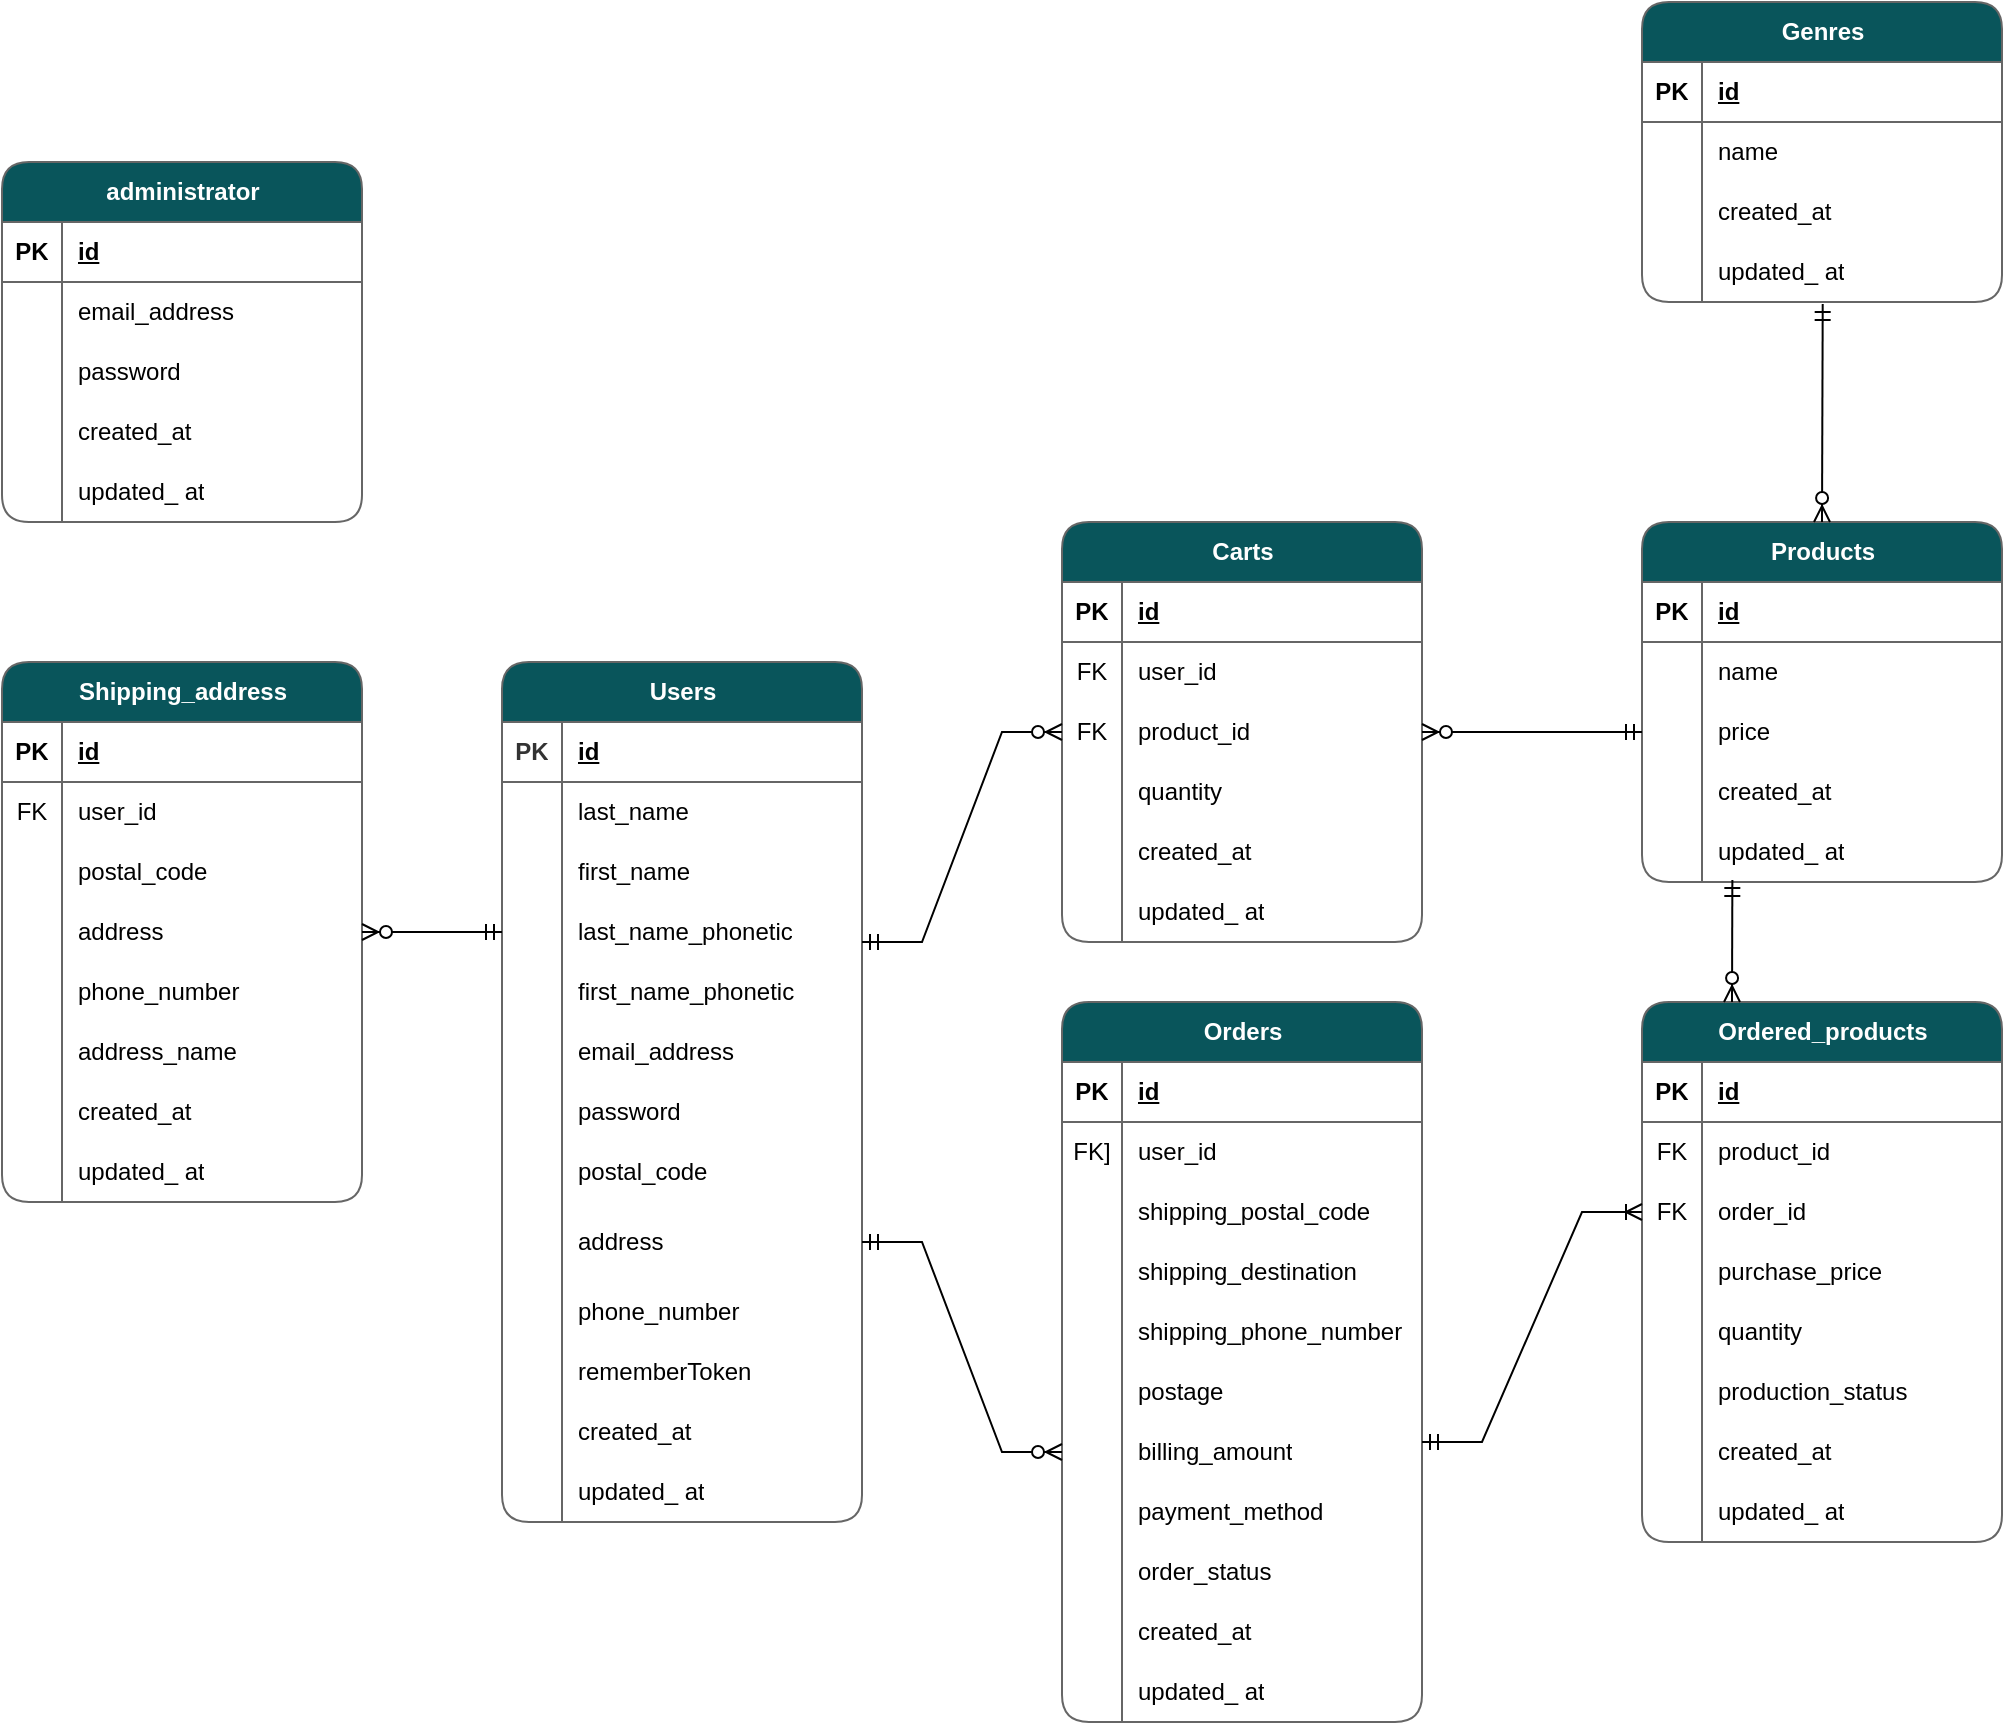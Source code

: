 <mxfile version="22.0.6" type="github">
  <diagram name="ページ1" id="nwDqzU09awGW9YATZ_V5">
    <mxGraphModel dx="351" dy="691" grid="1" gridSize="10" guides="1" tooltips="1" connect="1" arrows="1" fold="1" page="1" pageScale="1" pageWidth="827" pageHeight="1169" math="0" shadow="0">
      <root>
        <mxCell id="0" />
        <mxCell id="1" parent="0" />
        <mxCell id="tBLxV8SjQWjYZ5HWTpgi-1" value="Users" style="shape=table;startSize=30;container=1;collapsible=1;childLayout=tableLayout;fixedRows=1;rowLines=0;fontStyle=1;align=center;resizeLast=1;html=1;rounded=1;shadow=0;swimlaneFillColor=#FFFFFF;fontSize=12;labelBackgroundColor=none;fillColor=#09555B;strokeColor=#666666;fontColor=#FFFFFF;" parent="1" vertex="1">
          <mxGeometry x="390" y="440" width="180" height="430.0" as="geometry" />
        </mxCell>
        <mxCell id="tBLxV8SjQWjYZ5HWTpgi-2" value="" style="shape=tableRow;horizontal=0;startSize=0;swimlaneHead=0;swimlaneBody=0;fillColor=none;collapsible=0;dropTarget=0;points=[[0,0.5],[1,0.5]];portConstraint=eastwest;top=0;left=0;right=0;bottom=1;labelBackgroundColor=none;strokeColor=#666666;fontColor=#333333;swimlaneFillColor=#FFFFFF;" parent="tBLxV8SjQWjYZ5HWTpgi-1" vertex="1">
          <mxGeometry y="30" width="180" height="30" as="geometry" />
        </mxCell>
        <mxCell id="tBLxV8SjQWjYZ5HWTpgi-3" value="PK" style="shape=partialRectangle;connectable=0;fillColor=none;top=0;left=0;bottom=0;right=0;fontStyle=1;overflow=hidden;whiteSpace=wrap;html=1;labelBackgroundColor=none;strokeColor=#666666;fontColor=#333333;swimlaneFillColor=#FFFFFF;" parent="tBLxV8SjQWjYZ5HWTpgi-2" vertex="1">
          <mxGeometry width="30" height="30" as="geometry">
            <mxRectangle width="30" height="30" as="alternateBounds" />
          </mxGeometry>
        </mxCell>
        <mxCell id="tBLxV8SjQWjYZ5HWTpgi-4" value="id" style="shape=partialRectangle;connectable=0;fillColor=none;top=0;left=0;bottom=0;right=0;align=left;spacingLeft=6;fontStyle=5;overflow=hidden;whiteSpace=wrap;html=1;labelBackgroundColor=none;strokeColor=#666666;fontColor=#000000;swimlaneFillColor=#FFFFFF;" parent="tBLxV8SjQWjYZ5HWTpgi-2" vertex="1">
          <mxGeometry x="30" width="150" height="30" as="geometry">
            <mxRectangle width="150" height="30" as="alternateBounds" />
          </mxGeometry>
        </mxCell>
        <mxCell id="tBLxV8SjQWjYZ5HWTpgi-5" value="" style="shape=tableRow;horizontal=0;startSize=0;swimlaneHead=0;swimlaneBody=0;fillColor=none;collapsible=0;dropTarget=0;points=[[0,0.5],[1,0.5]];portConstraint=eastwest;top=0;left=0;right=0;bottom=0;labelBackgroundColor=none;strokeColor=#666666;fontColor=#333333;swimlaneFillColor=#FFFFFF;" parent="tBLxV8SjQWjYZ5HWTpgi-1" vertex="1">
          <mxGeometry y="60" width="180" height="30" as="geometry" />
        </mxCell>
        <mxCell id="tBLxV8SjQWjYZ5HWTpgi-6" value="" style="shape=partialRectangle;connectable=0;fillColor=none;top=0;left=0;bottom=0;right=0;editable=1;overflow=hidden;whiteSpace=wrap;html=1;labelBackgroundColor=none;strokeColor=#666666;fontColor=#333333;swimlaneFillColor=#FFFFFF;" parent="tBLxV8SjQWjYZ5HWTpgi-5" vertex="1">
          <mxGeometry width="30" height="30" as="geometry">
            <mxRectangle width="30" height="30" as="alternateBounds" />
          </mxGeometry>
        </mxCell>
        <mxCell id="tBLxV8SjQWjYZ5HWTpgi-7" value="last_name" style="shape=partialRectangle;connectable=0;fillColor=none;top=0;left=0;bottom=0;right=0;align=left;spacingLeft=6;overflow=hidden;whiteSpace=wrap;html=1;labelBackgroundColor=none;strokeColor=#666666;fontColor=#000000;swimlaneFillColor=#FFFFFF;" parent="tBLxV8SjQWjYZ5HWTpgi-5" vertex="1">
          <mxGeometry x="30" width="150" height="30" as="geometry">
            <mxRectangle width="150" height="30" as="alternateBounds" />
          </mxGeometry>
        </mxCell>
        <mxCell id="Sq_PaUydA-7eshv0mFdp-24" style="shape=tableRow;horizontal=0;startSize=0;swimlaneHead=0;swimlaneBody=0;fillColor=none;collapsible=0;dropTarget=0;points=[[0,0.5],[1,0.5]];portConstraint=eastwest;top=0;left=0;right=0;bottom=0;labelBackgroundColor=none;strokeColor=#666666;fontColor=#333333;swimlaneFillColor=#FFFFFF;" parent="tBLxV8SjQWjYZ5HWTpgi-1" vertex="1">
          <mxGeometry y="90" width="180" height="30" as="geometry" />
        </mxCell>
        <mxCell id="Sq_PaUydA-7eshv0mFdp-25" style="shape=partialRectangle;connectable=0;fillColor=none;top=0;left=0;bottom=0;right=0;editable=1;overflow=hidden;whiteSpace=wrap;html=1;labelBackgroundColor=none;strokeColor=#666666;fontColor=#333333;swimlaneFillColor=#FFFFFF;" parent="Sq_PaUydA-7eshv0mFdp-24" vertex="1">
          <mxGeometry width="30" height="30" as="geometry">
            <mxRectangle width="30" height="30" as="alternateBounds" />
          </mxGeometry>
        </mxCell>
        <mxCell id="Sq_PaUydA-7eshv0mFdp-26" value="first_name" style="shape=partialRectangle;connectable=0;fillColor=none;top=0;left=0;bottom=0;right=0;align=left;spacingLeft=6;overflow=hidden;whiteSpace=wrap;html=1;labelBackgroundColor=none;strokeColor=#666666;fontColor=#000000;swimlaneFillColor=#FFFFFF;" parent="Sq_PaUydA-7eshv0mFdp-24" vertex="1">
          <mxGeometry x="30" width="150" height="30" as="geometry">
            <mxRectangle width="150" height="30" as="alternateBounds" />
          </mxGeometry>
        </mxCell>
        <mxCell id="Sq_PaUydA-7eshv0mFdp-30" style="shape=tableRow;horizontal=0;startSize=0;swimlaneHead=0;swimlaneBody=0;fillColor=none;collapsible=0;dropTarget=0;points=[[0,0.5],[1,0.5]];portConstraint=eastwest;top=0;left=0;right=0;bottom=0;labelBackgroundColor=none;strokeColor=#666666;fontColor=#333333;swimlaneFillColor=#FFFFFF;" parent="tBLxV8SjQWjYZ5HWTpgi-1" vertex="1">
          <mxGeometry y="120" width="180" height="30" as="geometry" />
        </mxCell>
        <mxCell id="Sq_PaUydA-7eshv0mFdp-31" style="shape=partialRectangle;connectable=0;fillColor=none;top=0;left=0;bottom=0;right=0;editable=1;overflow=hidden;whiteSpace=wrap;html=1;labelBackgroundColor=none;strokeColor=#666666;fontColor=#333333;swimlaneFillColor=#FFFFFF;" parent="Sq_PaUydA-7eshv0mFdp-30" vertex="1">
          <mxGeometry width="30" height="30" as="geometry">
            <mxRectangle width="30" height="30" as="alternateBounds" />
          </mxGeometry>
        </mxCell>
        <mxCell id="Sq_PaUydA-7eshv0mFdp-32" value="last_name_phonetic" style="shape=partialRectangle;connectable=0;fillColor=none;top=0;left=0;bottom=0;right=0;align=left;spacingLeft=6;overflow=hidden;whiteSpace=wrap;html=1;labelBackgroundColor=none;strokeColor=#666666;fontColor=#000000;swimlaneFillColor=#FFFFFF;" parent="Sq_PaUydA-7eshv0mFdp-30" vertex="1">
          <mxGeometry x="30" width="150" height="30" as="geometry">
            <mxRectangle width="150" height="30" as="alternateBounds" />
          </mxGeometry>
        </mxCell>
        <mxCell id="Sq_PaUydA-7eshv0mFdp-27" style="shape=tableRow;horizontal=0;startSize=0;swimlaneHead=0;swimlaneBody=0;fillColor=none;collapsible=0;dropTarget=0;points=[[0,0.5],[1,0.5]];portConstraint=eastwest;top=0;left=0;right=0;bottom=0;labelBackgroundColor=none;strokeColor=#666666;fontColor=#333333;swimlaneFillColor=#FFFFFF;" parent="tBLxV8SjQWjYZ5HWTpgi-1" vertex="1">
          <mxGeometry y="150" width="180" height="30" as="geometry" />
        </mxCell>
        <mxCell id="Sq_PaUydA-7eshv0mFdp-28" style="shape=partialRectangle;connectable=0;fillColor=none;top=0;left=0;bottom=0;right=0;editable=1;overflow=hidden;whiteSpace=wrap;html=1;labelBackgroundColor=none;strokeColor=#666666;fontColor=#333333;swimlaneFillColor=#FFFFFF;" parent="Sq_PaUydA-7eshv0mFdp-27" vertex="1">
          <mxGeometry width="30" height="30" as="geometry">
            <mxRectangle width="30" height="30" as="alternateBounds" />
          </mxGeometry>
        </mxCell>
        <mxCell id="Sq_PaUydA-7eshv0mFdp-29" value="first_name_phonetic" style="shape=partialRectangle;connectable=0;fillColor=none;top=0;left=0;bottom=0;right=0;align=left;spacingLeft=6;overflow=hidden;whiteSpace=wrap;html=1;labelBackgroundColor=none;strokeColor=#666666;fontColor=#000000;swimlaneFillColor=#FFFFFF;" parent="Sq_PaUydA-7eshv0mFdp-27" vertex="1">
          <mxGeometry x="30" width="150" height="30" as="geometry">
            <mxRectangle width="150" height="30" as="alternateBounds" />
          </mxGeometry>
        </mxCell>
        <mxCell id="tBLxV8SjQWjYZ5HWTpgi-11" value="" style="shape=tableRow;horizontal=0;startSize=0;swimlaneHead=0;swimlaneBody=0;fillColor=none;collapsible=0;dropTarget=0;points=[[0,0.5],[1,0.5]];portConstraint=eastwest;top=0;left=0;right=0;bottom=0;labelBackgroundColor=none;strokeColor=#666666;fontColor=#333333;swimlaneFillColor=#FFFFFF;" parent="tBLxV8SjQWjYZ5HWTpgi-1" vertex="1">
          <mxGeometry y="180" width="180" height="30" as="geometry" />
        </mxCell>
        <mxCell id="tBLxV8SjQWjYZ5HWTpgi-12" value="" style="shape=partialRectangle;connectable=0;fillColor=none;top=0;left=0;bottom=0;right=0;editable=1;overflow=hidden;whiteSpace=wrap;html=1;labelBackgroundColor=none;strokeColor=#666666;fontColor=#333333;swimlaneFillColor=#FFFFFF;" parent="tBLxV8SjQWjYZ5HWTpgi-11" vertex="1">
          <mxGeometry width="30" height="30" as="geometry">
            <mxRectangle width="30" height="30" as="alternateBounds" />
          </mxGeometry>
        </mxCell>
        <mxCell id="tBLxV8SjQWjYZ5HWTpgi-13" value="email_address" style="shape=partialRectangle;connectable=0;fillColor=none;top=0;left=0;bottom=0;right=0;align=left;spacingLeft=6;overflow=hidden;whiteSpace=wrap;html=1;labelBackgroundColor=none;strokeColor=#666666;fontColor=#000000;swimlaneFillColor=#FFFFFF;" parent="tBLxV8SjQWjYZ5HWTpgi-11" vertex="1">
          <mxGeometry x="30" width="150" height="30" as="geometry">
            <mxRectangle width="150" height="30" as="alternateBounds" />
          </mxGeometry>
        </mxCell>
        <mxCell id="tBLxV8SjQWjYZ5HWTpgi-8" value="" style="shape=tableRow;horizontal=0;startSize=0;swimlaneHead=0;swimlaneBody=0;fillColor=none;collapsible=0;dropTarget=0;points=[[0,0.5],[1,0.5]];portConstraint=eastwest;top=0;left=0;right=0;bottom=0;labelBackgroundColor=none;strokeColor=#666666;fontColor=#333333;swimlaneFillColor=#FFFFFF;" parent="tBLxV8SjQWjYZ5HWTpgi-1" vertex="1">
          <mxGeometry y="210" width="180" height="30" as="geometry" />
        </mxCell>
        <mxCell id="tBLxV8SjQWjYZ5HWTpgi-9" value="" style="shape=partialRectangle;connectable=0;fillColor=none;top=0;left=0;bottom=0;right=0;editable=1;overflow=hidden;whiteSpace=wrap;html=1;labelBackgroundColor=none;strokeColor=#666666;fontColor=#333333;swimlaneFillColor=#FFFFFF;" parent="tBLxV8SjQWjYZ5HWTpgi-8" vertex="1">
          <mxGeometry width="30" height="30" as="geometry">
            <mxRectangle width="30" height="30" as="alternateBounds" />
          </mxGeometry>
        </mxCell>
        <mxCell id="tBLxV8SjQWjYZ5HWTpgi-10" value="password" style="shape=partialRectangle;connectable=0;fillColor=none;top=0;left=0;bottom=0;right=0;align=left;spacingLeft=6;overflow=hidden;whiteSpace=wrap;html=1;labelBackgroundColor=none;strokeColor=#666666;fontColor=#000000;swimlaneFillColor=#FFFFFF;" parent="tBLxV8SjQWjYZ5HWTpgi-8" vertex="1">
          <mxGeometry x="30" width="150" height="30" as="geometry">
            <mxRectangle width="150" height="30" as="alternateBounds" />
          </mxGeometry>
        </mxCell>
        <mxCell id="Sq_PaUydA-7eshv0mFdp-7" style="shape=tableRow;horizontal=0;startSize=0;swimlaneHead=0;swimlaneBody=0;fillColor=none;collapsible=0;dropTarget=0;points=[[0,0.5],[1,0.5]];portConstraint=eastwest;top=0;left=0;right=0;bottom=0;labelBackgroundColor=none;strokeColor=#666666;fontColor=#333333;swimlaneFillColor=#FFFFFF;" parent="tBLxV8SjQWjYZ5HWTpgi-1" vertex="1">
          <mxGeometry y="240" width="180" height="30" as="geometry" />
        </mxCell>
        <mxCell id="Sq_PaUydA-7eshv0mFdp-8" style="shape=partialRectangle;connectable=0;fillColor=none;top=0;left=0;bottom=0;right=0;editable=1;overflow=hidden;whiteSpace=wrap;html=1;labelBackgroundColor=none;strokeColor=#666666;fontColor=#333333;swimlaneFillColor=#FFFFFF;" parent="Sq_PaUydA-7eshv0mFdp-7" vertex="1">
          <mxGeometry width="30" height="30" as="geometry">
            <mxRectangle width="30" height="30" as="alternateBounds" />
          </mxGeometry>
        </mxCell>
        <mxCell id="Sq_PaUydA-7eshv0mFdp-9" value="postal_code" style="shape=partialRectangle;connectable=0;fillColor=none;top=0;left=0;bottom=0;right=0;align=left;spacingLeft=6;overflow=hidden;whiteSpace=wrap;html=1;labelBackgroundColor=none;strokeColor=#666666;fontColor=#000000;swimlaneFillColor=#FFFFFF;" parent="Sq_PaUydA-7eshv0mFdp-7" vertex="1">
          <mxGeometry x="30" width="150" height="30" as="geometry">
            <mxRectangle width="150" height="30" as="alternateBounds" />
          </mxGeometry>
        </mxCell>
        <mxCell id="Sq_PaUydA-7eshv0mFdp-10" style="shape=tableRow;horizontal=0;startSize=0;swimlaneHead=0;swimlaneBody=0;fillColor=none;collapsible=0;dropTarget=0;points=[[0,0.5],[1,0.5]];portConstraint=eastwest;top=0;left=0;right=0;bottom=0;labelBackgroundColor=none;strokeColor=#666666;fontColor=#333333;swimlaneFillColor=#FFFFFF;" parent="tBLxV8SjQWjYZ5HWTpgi-1" vertex="1">
          <mxGeometry y="270" width="180" height="40" as="geometry" />
        </mxCell>
        <mxCell id="Sq_PaUydA-7eshv0mFdp-11" style="shape=partialRectangle;connectable=0;fillColor=none;top=0;left=0;bottom=0;right=0;editable=1;overflow=hidden;whiteSpace=wrap;html=1;labelBackgroundColor=none;strokeColor=#666666;fontColor=#333333;swimlaneFillColor=#FFFFFF;" parent="Sq_PaUydA-7eshv0mFdp-10" vertex="1">
          <mxGeometry width="30" height="40" as="geometry">
            <mxRectangle width="30" height="40" as="alternateBounds" />
          </mxGeometry>
        </mxCell>
        <mxCell id="Sq_PaUydA-7eshv0mFdp-12" value="address" style="shape=partialRectangle;connectable=0;fillColor=none;top=0;left=0;bottom=0;right=0;align=left;spacingLeft=6;overflow=hidden;whiteSpace=wrap;html=1;labelBackgroundColor=none;strokeColor=#666666;fontColor=#000000;swimlaneFillColor=#FFFFFF;" parent="Sq_PaUydA-7eshv0mFdp-10" vertex="1">
          <mxGeometry x="30" width="150" height="40" as="geometry">
            <mxRectangle width="150" height="40" as="alternateBounds" />
          </mxGeometry>
        </mxCell>
        <mxCell id="YsXFRis1GorDOg6ayHIY-41" style="shape=tableRow;horizontal=0;startSize=0;swimlaneHead=0;swimlaneBody=0;fillColor=none;collapsible=0;dropTarget=0;points=[[0,0.5],[1,0.5]];portConstraint=eastwest;top=0;left=0;right=0;bottom=0;labelBackgroundColor=none;strokeColor=#666666;fontColor=#333333;swimlaneFillColor=#FFFFFF;" parent="tBLxV8SjQWjYZ5HWTpgi-1" vertex="1">
          <mxGeometry y="310" width="180" height="30" as="geometry" />
        </mxCell>
        <mxCell id="YsXFRis1GorDOg6ayHIY-42" style="shape=partialRectangle;connectable=0;fillColor=none;top=0;left=0;bottom=0;right=0;editable=1;overflow=hidden;whiteSpace=wrap;html=1;labelBackgroundColor=none;strokeColor=#666666;fontColor=#333333;swimlaneFillColor=#FFFFFF;" parent="YsXFRis1GorDOg6ayHIY-41" vertex="1">
          <mxGeometry width="30" height="30" as="geometry">
            <mxRectangle width="30" height="30" as="alternateBounds" />
          </mxGeometry>
        </mxCell>
        <mxCell id="YsXFRis1GorDOg6ayHIY-43" value="phone_number" style="shape=partialRectangle;connectable=0;fillColor=none;top=0;left=0;bottom=0;right=0;align=left;spacingLeft=6;overflow=hidden;whiteSpace=wrap;html=1;labelBackgroundColor=none;strokeColor=#666666;fontColor=#000000;swimlaneFillColor=#FFFFFF;" parent="YsXFRis1GorDOg6ayHIY-41" vertex="1">
          <mxGeometry x="30" width="150" height="30" as="geometry">
            <mxRectangle width="150" height="30" as="alternateBounds" />
          </mxGeometry>
        </mxCell>
        <mxCell id="EukzVjukIV8qvwaqMbdF-1" style="shape=tableRow;horizontal=0;startSize=0;swimlaneHead=0;swimlaneBody=0;fillColor=none;collapsible=0;dropTarget=0;points=[[0,0.5],[1,0.5]];portConstraint=eastwest;top=0;left=0;right=0;bottom=0;labelBackgroundColor=none;strokeColor=#666666;fontColor=#333333;swimlaneFillColor=#FFFFFF;" vertex="1" parent="tBLxV8SjQWjYZ5HWTpgi-1">
          <mxGeometry y="340" width="180" height="30" as="geometry" />
        </mxCell>
        <mxCell id="EukzVjukIV8qvwaqMbdF-2" style="shape=partialRectangle;connectable=0;fillColor=none;top=0;left=0;bottom=0;right=0;editable=1;overflow=hidden;whiteSpace=wrap;html=1;labelBackgroundColor=none;strokeColor=#666666;fontColor=#333333;swimlaneFillColor=#FFFFFF;" vertex="1" parent="EukzVjukIV8qvwaqMbdF-1">
          <mxGeometry width="30" height="30" as="geometry">
            <mxRectangle width="30" height="30" as="alternateBounds" />
          </mxGeometry>
        </mxCell>
        <mxCell id="EukzVjukIV8qvwaqMbdF-3" value="rememberToken" style="shape=partialRectangle;connectable=0;fillColor=none;top=0;left=0;bottom=0;right=0;align=left;spacingLeft=6;overflow=hidden;whiteSpace=wrap;html=1;labelBackgroundColor=none;strokeColor=#666666;fontColor=#000000;swimlaneFillColor=#FFFFFF;" vertex="1" parent="EukzVjukIV8qvwaqMbdF-1">
          <mxGeometry x="30" width="150" height="30" as="geometry">
            <mxRectangle width="150" height="30" as="alternateBounds" />
          </mxGeometry>
        </mxCell>
        <mxCell id="Flq6mwINSHxZf68kvS4r-76" style="shape=tableRow;horizontal=0;startSize=0;swimlaneHead=0;swimlaneBody=0;fillColor=none;collapsible=0;dropTarget=0;points=[[0,0.5],[1,0.5]];portConstraint=eastwest;top=0;left=0;right=0;bottom=0;labelBackgroundColor=none;strokeColor=#666666;fontColor=#333333;swimlaneFillColor=#FFFFFF;" parent="tBLxV8SjQWjYZ5HWTpgi-1" vertex="1">
          <mxGeometry y="370" width="180" height="30" as="geometry" />
        </mxCell>
        <mxCell id="Flq6mwINSHxZf68kvS4r-77" style="shape=partialRectangle;connectable=0;fillColor=none;top=0;left=0;bottom=0;right=0;editable=1;overflow=hidden;whiteSpace=wrap;html=1;labelBackgroundColor=none;strokeColor=#666666;fontColor=#333333;swimlaneFillColor=#FFFFFF;" parent="Flq6mwINSHxZf68kvS4r-76" vertex="1">
          <mxGeometry width="30" height="30" as="geometry">
            <mxRectangle width="30" height="30" as="alternateBounds" />
          </mxGeometry>
        </mxCell>
        <mxCell id="Flq6mwINSHxZf68kvS4r-78" value="created_at" style="shape=partialRectangle;connectable=0;fillColor=none;top=0;left=0;bottom=0;right=0;align=left;spacingLeft=6;overflow=hidden;whiteSpace=wrap;html=1;labelBackgroundColor=none;strokeColor=#666666;fontColor=#000000;swimlaneFillColor=#FFFFFF;" parent="Flq6mwINSHxZf68kvS4r-76" vertex="1">
          <mxGeometry x="30" width="150" height="30" as="geometry">
            <mxRectangle width="150" height="30" as="alternateBounds" />
          </mxGeometry>
        </mxCell>
        <mxCell id="Flq6mwINSHxZf68kvS4r-73" style="shape=tableRow;horizontal=0;startSize=0;swimlaneHead=0;swimlaneBody=0;fillColor=none;collapsible=0;dropTarget=0;points=[[0,0.5],[1,0.5]];portConstraint=eastwest;top=0;left=0;right=0;bottom=0;labelBackgroundColor=none;strokeColor=#666666;fontColor=#333333;swimlaneFillColor=#FFFFFF;" parent="tBLxV8SjQWjYZ5HWTpgi-1" vertex="1">
          <mxGeometry y="400" width="180" height="30" as="geometry" />
        </mxCell>
        <mxCell id="Flq6mwINSHxZf68kvS4r-74" style="shape=partialRectangle;connectable=0;fillColor=none;top=0;left=0;bottom=0;right=0;editable=1;overflow=hidden;whiteSpace=wrap;html=1;labelBackgroundColor=none;strokeColor=#666666;fontColor=#333333;swimlaneFillColor=#FFFFFF;" parent="Flq6mwINSHxZf68kvS4r-73" vertex="1">
          <mxGeometry width="30" height="30" as="geometry">
            <mxRectangle width="30" height="30" as="alternateBounds" />
          </mxGeometry>
        </mxCell>
        <mxCell id="Flq6mwINSHxZf68kvS4r-75" value="updated_ at" style="shape=partialRectangle;connectable=0;fillColor=none;top=0;left=0;bottom=0;right=0;align=left;spacingLeft=6;overflow=hidden;whiteSpace=wrap;html=1;labelBackgroundColor=none;strokeColor=#666666;fontColor=#000000;swimlaneFillColor=#FFFFFF;" parent="Flq6mwINSHxZf68kvS4r-73" vertex="1">
          <mxGeometry x="30" width="150" height="30" as="geometry">
            <mxRectangle width="150" height="30" as="alternateBounds" />
          </mxGeometry>
        </mxCell>
        <mxCell id="Flq6mwINSHxZf68kvS4r-38" value="Products" style="shape=table;startSize=30;container=1;collapsible=1;childLayout=tableLayout;fixedRows=1;rowLines=0;fontStyle=1;align=center;resizeLast=1;html=1;rounded=1;swimlaneFillColor=#FFFFFF;labelBackgroundColor=none;fillColor=#09555B;strokeColor=#666666;fontColor=#FFFFFF;" parent="1" vertex="1">
          <mxGeometry x="960" y="370" width="180" height="180" as="geometry" />
        </mxCell>
        <mxCell id="Flq6mwINSHxZf68kvS4r-39" value="" style="shape=tableRow;horizontal=0;startSize=0;swimlaneHead=0;swimlaneBody=0;fillColor=none;collapsible=0;dropTarget=0;points=[[0,0.5],[1,0.5]];portConstraint=eastwest;top=0;left=0;right=0;bottom=1;labelBackgroundColor=none;strokeColor=#666666;fontColor=#000000;swimlaneFillColor=#FFFFFF;" parent="Flq6mwINSHxZf68kvS4r-38" vertex="1">
          <mxGeometry y="30" width="180" height="30" as="geometry" />
        </mxCell>
        <mxCell id="Flq6mwINSHxZf68kvS4r-40" value="PK" style="shape=partialRectangle;connectable=0;fillColor=none;top=0;left=0;bottom=0;right=0;fontStyle=1;overflow=hidden;whiteSpace=wrap;html=1;labelBackgroundColor=none;strokeColor=#666666;fontColor=#000000;swimlaneFillColor=#FFFFFF;" parent="Flq6mwINSHxZf68kvS4r-39" vertex="1">
          <mxGeometry width="30" height="30" as="geometry">
            <mxRectangle width="30" height="30" as="alternateBounds" />
          </mxGeometry>
        </mxCell>
        <mxCell id="Flq6mwINSHxZf68kvS4r-41" value="id" style="shape=partialRectangle;connectable=0;fillColor=none;top=0;left=0;bottom=0;right=0;align=left;spacingLeft=6;fontStyle=5;overflow=hidden;whiteSpace=wrap;html=1;labelBackgroundColor=none;strokeColor=#666666;fontColor=#000000;swimlaneFillColor=#FFFFFF;" parent="Flq6mwINSHxZf68kvS4r-39" vertex="1">
          <mxGeometry x="30" width="150" height="30" as="geometry">
            <mxRectangle width="150" height="30" as="alternateBounds" />
          </mxGeometry>
        </mxCell>
        <mxCell id="Flq6mwINSHxZf68kvS4r-42" value="" style="shape=tableRow;horizontal=0;startSize=0;swimlaneHead=0;swimlaneBody=0;fillColor=none;collapsible=0;dropTarget=0;points=[[0,0.5],[1,0.5]];portConstraint=eastwest;top=0;left=0;right=0;bottom=0;labelBackgroundColor=none;strokeColor=#666666;fontColor=#000000;swimlaneFillColor=#FFFFFF;" parent="Flq6mwINSHxZf68kvS4r-38" vertex="1">
          <mxGeometry y="60" width="180" height="30" as="geometry" />
        </mxCell>
        <mxCell id="Flq6mwINSHxZf68kvS4r-43" value="" style="shape=partialRectangle;connectable=0;fillColor=none;top=0;left=0;bottom=0;right=0;editable=1;overflow=hidden;whiteSpace=wrap;html=1;labelBackgroundColor=none;strokeColor=#666666;fontColor=#000000;swimlaneFillColor=#FFFFFF;" parent="Flq6mwINSHxZf68kvS4r-42" vertex="1">
          <mxGeometry width="30" height="30" as="geometry">
            <mxRectangle width="30" height="30" as="alternateBounds" />
          </mxGeometry>
        </mxCell>
        <mxCell id="Flq6mwINSHxZf68kvS4r-44" value="name" style="shape=partialRectangle;connectable=0;fillColor=none;top=0;left=0;bottom=0;right=0;align=left;spacingLeft=6;overflow=hidden;whiteSpace=wrap;html=1;labelBackgroundColor=none;strokeColor=#666666;fontColor=#000000;swimlaneFillColor=#FFFFFF;" parent="Flq6mwINSHxZf68kvS4r-42" vertex="1">
          <mxGeometry x="30" width="150" height="30" as="geometry">
            <mxRectangle width="150" height="30" as="alternateBounds" />
          </mxGeometry>
        </mxCell>
        <mxCell id="Sq_PaUydA-7eshv0mFdp-1" style="shape=tableRow;horizontal=0;startSize=0;swimlaneHead=0;swimlaneBody=0;fillColor=none;collapsible=0;dropTarget=0;points=[[0,0.5],[1,0.5]];portConstraint=eastwest;top=0;left=0;right=0;bottom=0;labelBackgroundColor=none;strokeColor=#666666;fontColor=#000000;swimlaneFillColor=#FFFFFF;" parent="Flq6mwINSHxZf68kvS4r-38" vertex="1">
          <mxGeometry y="90" width="180" height="30" as="geometry" />
        </mxCell>
        <mxCell id="Sq_PaUydA-7eshv0mFdp-2" style="shape=partialRectangle;connectable=0;fillColor=none;top=0;left=0;bottom=0;right=0;editable=1;overflow=hidden;whiteSpace=wrap;html=1;labelBackgroundColor=none;strokeColor=#666666;fontColor=#000000;swimlaneFillColor=#FFFFFF;" parent="Sq_PaUydA-7eshv0mFdp-1" vertex="1">
          <mxGeometry width="30" height="30" as="geometry">
            <mxRectangle width="30" height="30" as="alternateBounds" />
          </mxGeometry>
        </mxCell>
        <mxCell id="Sq_PaUydA-7eshv0mFdp-3" value="price" style="shape=partialRectangle;connectable=0;fillColor=none;top=0;left=0;bottom=0;right=0;align=left;spacingLeft=6;overflow=hidden;whiteSpace=wrap;html=1;labelBackgroundColor=none;strokeColor=#666666;fontColor=#000000;swimlaneFillColor=#FFFFFF;" parent="Sq_PaUydA-7eshv0mFdp-1" vertex="1">
          <mxGeometry x="30" width="150" height="30" as="geometry">
            <mxRectangle width="150" height="30" as="alternateBounds" />
          </mxGeometry>
        </mxCell>
        <mxCell id="Flq6mwINSHxZf68kvS4r-45" value="" style="shape=tableRow;horizontal=0;startSize=0;swimlaneHead=0;swimlaneBody=0;fillColor=none;collapsible=0;dropTarget=0;points=[[0,0.5],[1,0.5]];portConstraint=eastwest;top=0;left=0;right=0;bottom=0;labelBackgroundColor=none;strokeColor=#666666;fontColor=#000000;swimlaneFillColor=#FFFFFF;" parent="Flq6mwINSHxZf68kvS4r-38" vertex="1">
          <mxGeometry y="120" width="180" height="30" as="geometry" />
        </mxCell>
        <mxCell id="Flq6mwINSHxZf68kvS4r-46" value="" style="shape=partialRectangle;connectable=0;fillColor=none;top=0;left=0;bottom=0;right=0;editable=1;overflow=hidden;whiteSpace=wrap;html=1;labelBackgroundColor=none;strokeColor=#666666;fontColor=#000000;swimlaneFillColor=#FFFFFF;" parent="Flq6mwINSHxZf68kvS4r-45" vertex="1">
          <mxGeometry width="30" height="30" as="geometry">
            <mxRectangle width="30" height="30" as="alternateBounds" />
          </mxGeometry>
        </mxCell>
        <mxCell id="Flq6mwINSHxZf68kvS4r-47" value="created_at" style="shape=partialRectangle;connectable=0;fillColor=none;top=0;left=0;bottom=0;right=0;align=left;spacingLeft=6;overflow=hidden;whiteSpace=wrap;html=1;labelBackgroundColor=none;strokeColor=#666666;fontColor=#000000;swimlaneFillColor=#FFFFFF;" parent="Flq6mwINSHxZf68kvS4r-45" vertex="1">
          <mxGeometry x="30" width="150" height="30" as="geometry">
            <mxRectangle width="150" height="30" as="alternateBounds" />
          </mxGeometry>
        </mxCell>
        <mxCell id="Flq6mwINSHxZf68kvS4r-48" value="" style="shape=tableRow;horizontal=0;startSize=0;swimlaneHead=0;swimlaneBody=0;fillColor=none;collapsible=0;dropTarget=0;points=[[0,0.5],[1,0.5]];portConstraint=eastwest;top=0;left=0;right=0;bottom=0;labelBackgroundColor=none;strokeColor=#666666;fontColor=#000000;swimlaneFillColor=#FFFFFF;" parent="Flq6mwINSHxZf68kvS4r-38" vertex="1">
          <mxGeometry y="150" width="180" height="30" as="geometry" />
        </mxCell>
        <mxCell id="Flq6mwINSHxZf68kvS4r-49" value="" style="shape=partialRectangle;connectable=0;fillColor=none;top=0;left=0;bottom=0;right=0;editable=1;overflow=hidden;whiteSpace=wrap;html=1;labelBackgroundColor=none;strokeColor=#666666;fontColor=#000000;swimlaneFillColor=#FFFFFF;" parent="Flq6mwINSHxZf68kvS4r-48" vertex="1">
          <mxGeometry width="30" height="30" as="geometry">
            <mxRectangle width="30" height="30" as="alternateBounds" />
          </mxGeometry>
        </mxCell>
        <mxCell id="Flq6mwINSHxZf68kvS4r-50" value="updated_ at" style="shape=partialRectangle;connectable=0;fillColor=none;top=0;left=0;bottom=0;right=0;align=left;spacingLeft=6;overflow=hidden;whiteSpace=wrap;html=1;labelBackgroundColor=none;strokeColor=#666666;fontColor=#000000;swimlaneFillColor=#FFFFFF;" parent="Flq6mwINSHxZf68kvS4r-48" vertex="1">
          <mxGeometry x="30" width="150" height="30" as="geometry">
            <mxRectangle width="150" height="30" as="alternateBounds" />
          </mxGeometry>
        </mxCell>
        <mxCell id="Sq_PaUydA-7eshv0mFdp-33" value="Carts" style="shape=table;startSize=30;container=1;collapsible=1;childLayout=tableLayout;fixedRows=1;rowLines=0;fontStyle=1;align=center;resizeLast=1;html=1;swimlaneFillColor=#FFFFFF;rounded=1;labelBackgroundColor=none;fillColor=#09555B;strokeColor=#666666;fontColor=#FFFFFF;" parent="1" vertex="1">
          <mxGeometry x="670" y="370" width="180" height="210" as="geometry" />
        </mxCell>
        <mxCell id="Sq_PaUydA-7eshv0mFdp-34" value="" style="shape=tableRow;horizontal=0;startSize=0;swimlaneHead=0;swimlaneBody=0;fillColor=none;collapsible=0;dropTarget=0;points=[[0,0.5],[1,0.5]];portConstraint=eastwest;top=0;left=0;right=0;bottom=1;labelBackgroundColor=none;strokeColor=#666666;fontColor=#000000;swimlaneFillColor=#FFFFFF;" parent="Sq_PaUydA-7eshv0mFdp-33" vertex="1">
          <mxGeometry y="30" width="180" height="30" as="geometry" />
        </mxCell>
        <mxCell id="Sq_PaUydA-7eshv0mFdp-35" value="PK" style="shape=partialRectangle;connectable=0;fillColor=none;top=0;left=0;bottom=0;right=0;fontStyle=1;overflow=hidden;whiteSpace=wrap;html=1;labelBackgroundColor=none;strokeColor=#666666;fontColor=#000000;swimlaneFillColor=#FFFFFF;" parent="Sq_PaUydA-7eshv0mFdp-34" vertex="1">
          <mxGeometry width="30" height="30" as="geometry">
            <mxRectangle width="30" height="30" as="alternateBounds" />
          </mxGeometry>
        </mxCell>
        <mxCell id="Sq_PaUydA-7eshv0mFdp-36" value="id" style="shape=partialRectangle;connectable=0;fillColor=none;top=0;left=0;bottom=0;right=0;align=left;spacingLeft=6;fontStyle=5;overflow=hidden;whiteSpace=wrap;html=1;labelBackgroundColor=none;strokeColor=#666666;fontColor=#000000;swimlaneFillColor=#FFFFFF;" parent="Sq_PaUydA-7eshv0mFdp-34" vertex="1">
          <mxGeometry x="30" width="150" height="30" as="geometry">
            <mxRectangle width="150" height="30" as="alternateBounds" />
          </mxGeometry>
        </mxCell>
        <mxCell id="Sq_PaUydA-7eshv0mFdp-37" value="" style="shape=tableRow;horizontal=0;startSize=0;swimlaneHead=0;swimlaneBody=0;fillColor=none;collapsible=0;dropTarget=0;points=[[0,0.5],[1,0.5]];portConstraint=eastwest;top=0;left=0;right=0;bottom=0;labelBackgroundColor=none;strokeColor=#666666;fontColor=#000000;swimlaneFillColor=#FFFFFF;" parent="Sq_PaUydA-7eshv0mFdp-33" vertex="1">
          <mxGeometry y="60" width="180" height="30" as="geometry" />
        </mxCell>
        <mxCell id="Sq_PaUydA-7eshv0mFdp-38" value="FK" style="shape=partialRectangle;connectable=0;fillColor=none;top=0;left=0;bottom=0;right=0;editable=1;overflow=hidden;whiteSpace=wrap;html=1;labelBackgroundColor=none;strokeColor=#666666;fontColor=#000000;swimlaneFillColor=#FFFFFF;" parent="Sq_PaUydA-7eshv0mFdp-37" vertex="1">
          <mxGeometry width="30" height="30" as="geometry">
            <mxRectangle width="30" height="30" as="alternateBounds" />
          </mxGeometry>
        </mxCell>
        <mxCell id="Sq_PaUydA-7eshv0mFdp-39" value="user_id" style="shape=partialRectangle;connectable=0;fillColor=none;top=0;left=0;bottom=0;right=0;align=left;spacingLeft=6;overflow=hidden;whiteSpace=wrap;html=1;labelBackgroundColor=none;strokeColor=#666666;fontColor=#000000;swimlaneFillColor=#FFFFFF;" parent="Sq_PaUydA-7eshv0mFdp-37" vertex="1">
          <mxGeometry x="30" width="150" height="30" as="geometry">
            <mxRectangle width="150" height="30" as="alternateBounds" />
          </mxGeometry>
        </mxCell>
        <mxCell id="Sq_PaUydA-7eshv0mFdp-49" style="shape=tableRow;horizontal=0;startSize=0;swimlaneHead=0;swimlaneBody=0;fillColor=none;collapsible=0;dropTarget=0;points=[[0,0.5],[1,0.5]];portConstraint=eastwest;top=0;left=0;right=0;bottom=0;labelBackgroundColor=none;strokeColor=#666666;fontColor=#000000;swimlaneFillColor=#FFFFFF;" parent="Sq_PaUydA-7eshv0mFdp-33" vertex="1">
          <mxGeometry y="90" width="180" height="30" as="geometry" />
        </mxCell>
        <mxCell id="Sq_PaUydA-7eshv0mFdp-50" value="FK" style="shape=partialRectangle;connectable=0;fillColor=none;top=0;left=0;bottom=0;right=0;editable=1;overflow=hidden;whiteSpace=wrap;html=1;labelBackgroundColor=none;strokeColor=#666666;fontColor=#000000;swimlaneFillColor=#FFFFFF;" parent="Sq_PaUydA-7eshv0mFdp-49" vertex="1">
          <mxGeometry width="30" height="30" as="geometry">
            <mxRectangle width="30" height="30" as="alternateBounds" />
          </mxGeometry>
        </mxCell>
        <mxCell id="Sq_PaUydA-7eshv0mFdp-51" value="product_id" style="shape=partialRectangle;connectable=0;fillColor=none;top=0;left=0;bottom=0;right=0;align=left;spacingLeft=6;overflow=hidden;whiteSpace=wrap;html=1;strokeColor=#666666;labelBackgroundColor=none;fontColor=#000000;swimlaneFillColor=#FFFFFF;strokeWidth=1;" parent="Sq_PaUydA-7eshv0mFdp-49" vertex="1">
          <mxGeometry x="30" width="150" height="30" as="geometry">
            <mxRectangle width="150" height="30" as="alternateBounds" />
          </mxGeometry>
        </mxCell>
        <mxCell id="Sq_PaUydA-7eshv0mFdp-71" style="shape=tableRow;horizontal=0;startSize=0;swimlaneHead=0;swimlaneBody=0;fillColor=none;collapsible=0;dropTarget=0;points=[[0,0.5],[1,0.5]];portConstraint=eastwest;top=0;left=0;right=0;bottom=0;labelBackgroundColor=none;strokeColor=#666666;fontColor=#000000;swimlaneFillColor=#FFFFFF;" parent="Sq_PaUydA-7eshv0mFdp-33" vertex="1">
          <mxGeometry y="120" width="180" height="30" as="geometry" />
        </mxCell>
        <mxCell id="Sq_PaUydA-7eshv0mFdp-72" style="shape=partialRectangle;connectable=0;fillColor=none;top=0;left=0;bottom=0;right=0;editable=1;overflow=hidden;whiteSpace=wrap;html=1;labelBackgroundColor=none;strokeColor=#666666;fontColor=#000000;swimlaneFillColor=#FFFFFF;" parent="Sq_PaUydA-7eshv0mFdp-71" vertex="1">
          <mxGeometry width="30" height="30" as="geometry">
            <mxRectangle width="30" height="30" as="alternateBounds" />
          </mxGeometry>
        </mxCell>
        <mxCell id="Sq_PaUydA-7eshv0mFdp-73" value="quantity" style="shape=partialRectangle;connectable=0;fillColor=none;top=0;left=0;bottom=0;right=0;align=left;spacingLeft=6;overflow=hidden;whiteSpace=wrap;html=1;strokeColor=#666666;labelBackgroundColor=none;fontColor=#000000;swimlaneFillColor=#FFFFFF;strokeWidth=1;" parent="Sq_PaUydA-7eshv0mFdp-71" vertex="1">
          <mxGeometry x="30" width="150" height="30" as="geometry">
            <mxRectangle width="150" height="30" as="alternateBounds" />
          </mxGeometry>
        </mxCell>
        <mxCell id="Sq_PaUydA-7eshv0mFdp-40" value="" style="shape=tableRow;horizontal=0;startSize=0;swimlaneHead=0;swimlaneBody=0;fillColor=none;collapsible=0;dropTarget=0;points=[[0,0.5],[1,0.5]];portConstraint=eastwest;top=0;left=0;right=0;bottom=0;labelBackgroundColor=none;strokeColor=#666666;fontColor=#000000;swimlaneFillColor=#FFFFFF;" parent="Sq_PaUydA-7eshv0mFdp-33" vertex="1">
          <mxGeometry y="150" width="180" height="30" as="geometry" />
        </mxCell>
        <mxCell id="Sq_PaUydA-7eshv0mFdp-41" value="" style="shape=partialRectangle;connectable=0;fillColor=none;top=0;left=0;bottom=0;right=0;editable=1;overflow=hidden;whiteSpace=wrap;html=1;labelBackgroundColor=none;strokeColor=#666666;fontColor=#000000;swimlaneFillColor=#FFFFFF;" parent="Sq_PaUydA-7eshv0mFdp-40" vertex="1">
          <mxGeometry width="30" height="30" as="geometry">
            <mxRectangle width="30" height="30" as="alternateBounds" />
          </mxGeometry>
        </mxCell>
        <mxCell id="Sq_PaUydA-7eshv0mFdp-42" value="created_at" style="shape=partialRectangle;connectable=0;fillColor=none;top=0;left=0;bottom=0;right=0;align=left;spacingLeft=6;overflow=hidden;whiteSpace=wrap;html=1;labelBackgroundColor=none;strokeColor=#666666;fontColor=#000000;swimlaneFillColor=#FFFFFF;" parent="Sq_PaUydA-7eshv0mFdp-40" vertex="1">
          <mxGeometry x="30" width="150" height="30" as="geometry">
            <mxRectangle width="150" height="30" as="alternateBounds" />
          </mxGeometry>
        </mxCell>
        <mxCell id="Sq_PaUydA-7eshv0mFdp-43" value="" style="shape=tableRow;horizontal=0;startSize=0;swimlaneHead=0;swimlaneBody=0;fillColor=none;collapsible=0;dropTarget=0;points=[[0,0.5],[1,0.5]];portConstraint=eastwest;top=0;left=0;right=0;bottom=0;labelBackgroundColor=none;strokeColor=#666666;fontColor=#000000;swimlaneFillColor=#FFFFFF;" parent="Sq_PaUydA-7eshv0mFdp-33" vertex="1">
          <mxGeometry y="180" width="180" height="30" as="geometry" />
        </mxCell>
        <mxCell id="Sq_PaUydA-7eshv0mFdp-44" value="" style="shape=partialRectangle;connectable=0;fillColor=none;top=0;left=0;bottom=0;right=0;editable=1;overflow=hidden;whiteSpace=wrap;html=1;labelBackgroundColor=none;strokeColor=#666666;fontColor=#000000;swimlaneFillColor=#FFFFFF;" parent="Sq_PaUydA-7eshv0mFdp-43" vertex="1">
          <mxGeometry width="30" height="30" as="geometry">
            <mxRectangle width="30" height="30" as="alternateBounds" />
          </mxGeometry>
        </mxCell>
        <mxCell id="Sq_PaUydA-7eshv0mFdp-45" value="updated_ at" style="shape=partialRectangle;connectable=0;fillColor=none;top=0;left=0;bottom=0;right=0;align=left;spacingLeft=6;overflow=hidden;whiteSpace=wrap;html=1;labelBackgroundColor=none;strokeColor=#666666;fontColor=#000000;swimlaneFillColor=#FFFFFF;" parent="Sq_PaUydA-7eshv0mFdp-43" vertex="1">
          <mxGeometry x="30" width="150" height="30" as="geometry">
            <mxRectangle width="150" height="30" as="alternateBounds" />
          </mxGeometry>
        </mxCell>
        <mxCell id="Sq_PaUydA-7eshv0mFdp-77" value="Orders" style="shape=table;startSize=30;container=1;collapsible=1;childLayout=tableLayout;fixedRows=1;rowLines=0;fontStyle=1;align=center;resizeLast=1;html=1;strokeColor=#666666;fontColor=#FFFFFF;fillColor=#09555B;rounded=1;swimlaneFillColor=default;" parent="1" vertex="1">
          <mxGeometry x="670" y="610" width="180" height="360" as="geometry" />
        </mxCell>
        <mxCell id="Sq_PaUydA-7eshv0mFdp-78" value="" style="shape=tableRow;horizontal=0;startSize=0;swimlaneHead=0;swimlaneBody=0;fillColor=none;collapsible=0;dropTarget=0;points=[[0,0.5],[1,0.5]];portConstraint=eastwest;top=0;left=0;right=0;bottom=1;strokeColor=#666666;fontColor=#000000;" parent="Sq_PaUydA-7eshv0mFdp-77" vertex="1">
          <mxGeometry y="30" width="180" height="30" as="geometry" />
        </mxCell>
        <mxCell id="Sq_PaUydA-7eshv0mFdp-79" value="PK" style="shape=partialRectangle;connectable=0;fillColor=none;top=0;left=0;bottom=0;right=0;fontStyle=1;overflow=hidden;whiteSpace=wrap;html=1;strokeColor=#666666;fontColor=#000000;" parent="Sq_PaUydA-7eshv0mFdp-78" vertex="1">
          <mxGeometry width="30" height="30" as="geometry">
            <mxRectangle width="30" height="30" as="alternateBounds" />
          </mxGeometry>
        </mxCell>
        <mxCell id="Sq_PaUydA-7eshv0mFdp-80" value="id" style="shape=partialRectangle;connectable=0;fillColor=none;top=0;left=0;bottom=0;right=0;align=left;spacingLeft=6;fontStyle=5;overflow=hidden;whiteSpace=wrap;html=1;strokeColor=#666666;fontColor=#000000;" parent="Sq_PaUydA-7eshv0mFdp-78" vertex="1">
          <mxGeometry x="30" width="150" height="30" as="geometry">
            <mxRectangle width="150" height="30" as="alternateBounds" />
          </mxGeometry>
        </mxCell>
        <mxCell id="YsXFRis1GorDOg6ayHIY-29" style="shape=tableRow;horizontal=0;startSize=0;swimlaneHead=0;swimlaneBody=0;fillColor=none;collapsible=0;dropTarget=0;points=[[0,0.5],[1,0.5]];portConstraint=eastwest;top=0;left=0;right=0;bottom=0;strokeColor=#666666;fontColor=#000000;" parent="Sq_PaUydA-7eshv0mFdp-77" vertex="1">
          <mxGeometry y="60" width="180" height="30" as="geometry" />
        </mxCell>
        <mxCell id="YsXFRis1GorDOg6ayHIY-30" value="FK]" style="shape=partialRectangle;connectable=0;fillColor=none;top=0;left=0;bottom=0;right=0;editable=1;overflow=hidden;whiteSpace=wrap;html=1;strokeColor=#666666;fontColor=#000000;" parent="YsXFRis1GorDOg6ayHIY-29" vertex="1">
          <mxGeometry width="30" height="30" as="geometry">
            <mxRectangle width="30" height="30" as="alternateBounds" />
          </mxGeometry>
        </mxCell>
        <mxCell id="YsXFRis1GorDOg6ayHIY-31" value="user_id" style="shape=partialRectangle;connectable=0;fillColor=none;top=0;left=0;bottom=0;right=0;align=left;spacingLeft=6;overflow=hidden;whiteSpace=wrap;html=1;strokeColor=#666666;fontColor=#000000;" parent="YsXFRis1GorDOg6ayHIY-29" vertex="1">
          <mxGeometry x="30" width="150" height="30" as="geometry">
            <mxRectangle width="150" height="30" as="alternateBounds" />
          </mxGeometry>
        </mxCell>
        <mxCell id="YsXFRis1GorDOg6ayHIY-38" style="shape=tableRow;horizontal=0;startSize=0;swimlaneHead=0;swimlaneBody=0;fillColor=none;collapsible=0;dropTarget=0;points=[[0,0.5],[1,0.5]];portConstraint=eastwest;top=0;left=0;right=0;bottom=0;strokeColor=#666666;fontColor=#000000;" parent="Sq_PaUydA-7eshv0mFdp-77" vertex="1">
          <mxGeometry y="90" width="180" height="30" as="geometry" />
        </mxCell>
        <mxCell id="YsXFRis1GorDOg6ayHIY-39" style="shape=partialRectangle;connectable=0;fillColor=none;top=0;left=0;bottom=0;right=0;editable=1;overflow=hidden;whiteSpace=wrap;html=1;strokeColor=#666666;fontColor=#000000;" parent="YsXFRis1GorDOg6ayHIY-38" vertex="1">
          <mxGeometry width="30" height="30" as="geometry">
            <mxRectangle width="30" height="30" as="alternateBounds" />
          </mxGeometry>
        </mxCell>
        <mxCell id="YsXFRis1GorDOg6ayHIY-40" value="shipping_postal_code" style="shape=partialRectangle;connectable=0;fillColor=none;top=0;left=0;bottom=0;right=0;align=left;spacingLeft=6;overflow=hidden;whiteSpace=wrap;html=1;strokeColor=#666666;fontColor=#000000;" parent="YsXFRis1GorDOg6ayHIY-38" vertex="1">
          <mxGeometry x="30" width="150" height="30" as="geometry">
            <mxRectangle width="150" height="30" as="alternateBounds" />
          </mxGeometry>
        </mxCell>
        <mxCell id="YsXFRis1GorDOg6ayHIY-35" style="shape=tableRow;horizontal=0;startSize=0;swimlaneHead=0;swimlaneBody=0;fillColor=none;collapsible=0;dropTarget=0;points=[[0,0.5],[1,0.5]];portConstraint=eastwest;top=0;left=0;right=0;bottom=0;strokeColor=#666666;fontColor=#000000;" parent="Sq_PaUydA-7eshv0mFdp-77" vertex="1">
          <mxGeometry y="120" width="180" height="30" as="geometry" />
        </mxCell>
        <mxCell id="YsXFRis1GorDOg6ayHIY-36" style="shape=partialRectangle;connectable=0;fillColor=none;top=0;left=0;bottom=0;right=0;editable=1;overflow=hidden;whiteSpace=wrap;html=1;strokeColor=#666666;fontColor=#000000;" parent="YsXFRis1GorDOg6ayHIY-35" vertex="1">
          <mxGeometry width="30" height="30" as="geometry">
            <mxRectangle width="30" height="30" as="alternateBounds" />
          </mxGeometry>
        </mxCell>
        <mxCell id="YsXFRis1GorDOg6ayHIY-37" value="shipping_destination" style="shape=partialRectangle;connectable=0;fillColor=none;top=0;left=0;bottom=0;right=0;align=left;spacingLeft=6;overflow=hidden;whiteSpace=wrap;html=1;strokeColor=#666666;fontColor=#000000;" parent="YsXFRis1GorDOg6ayHIY-35" vertex="1">
          <mxGeometry x="30" width="150" height="30" as="geometry">
            <mxRectangle width="150" height="30" as="alternateBounds" />
          </mxGeometry>
        </mxCell>
        <mxCell id="YsXFRis1GorDOg6ayHIY-32" style="shape=tableRow;horizontal=0;startSize=0;swimlaneHead=0;swimlaneBody=0;fillColor=none;collapsible=0;dropTarget=0;points=[[0,0.5],[1,0.5]];portConstraint=eastwest;top=0;left=0;right=0;bottom=0;strokeColor=#666666;fontColor=#000000;" parent="Sq_PaUydA-7eshv0mFdp-77" vertex="1">
          <mxGeometry y="150" width="180" height="30" as="geometry" />
        </mxCell>
        <mxCell id="YsXFRis1GorDOg6ayHIY-33" style="shape=partialRectangle;connectable=0;fillColor=none;top=0;left=0;bottom=0;right=0;editable=1;overflow=hidden;whiteSpace=wrap;html=1;strokeColor=#666666;fontColor=#000000;" parent="YsXFRis1GorDOg6ayHIY-32" vertex="1">
          <mxGeometry width="30" height="30" as="geometry">
            <mxRectangle width="30" height="30" as="alternateBounds" />
          </mxGeometry>
        </mxCell>
        <mxCell id="YsXFRis1GorDOg6ayHIY-34" value="shipping_phone_number" style="shape=partialRectangle;connectable=0;fillColor=none;top=0;left=0;bottom=0;right=0;align=left;spacingLeft=6;overflow=hidden;whiteSpace=wrap;html=1;strokeColor=#666666;fontColor=#000000;" parent="YsXFRis1GorDOg6ayHIY-32" vertex="1">
          <mxGeometry x="30" width="150" height="30" as="geometry">
            <mxRectangle width="150" height="30" as="alternateBounds" />
          </mxGeometry>
        </mxCell>
        <mxCell id="YsXFRis1GorDOg6ayHIY-44" style="shape=tableRow;horizontal=0;startSize=0;swimlaneHead=0;swimlaneBody=0;fillColor=none;collapsible=0;dropTarget=0;points=[[0,0.5],[1,0.5]];portConstraint=eastwest;top=0;left=0;right=0;bottom=0;strokeColor=#666666;fontColor=#000000;" parent="Sq_PaUydA-7eshv0mFdp-77" vertex="1">
          <mxGeometry y="180" width="180" height="30" as="geometry" />
        </mxCell>
        <mxCell id="YsXFRis1GorDOg6ayHIY-45" style="shape=partialRectangle;connectable=0;fillColor=none;top=0;left=0;bottom=0;right=0;editable=1;overflow=hidden;whiteSpace=wrap;html=1;strokeColor=#666666;fontColor=#000000;" parent="YsXFRis1GorDOg6ayHIY-44" vertex="1">
          <mxGeometry width="30" height="30" as="geometry">
            <mxRectangle width="30" height="30" as="alternateBounds" />
          </mxGeometry>
        </mxCell>
        <mxCell id="YsXFRis1GorDOg6ayHIY-46" value="postage" style="shape=partialRectangle;connectable=0;fillColor=none;top=0;left=0;bottom=0;right=0;align=left;spacingLeft=6;overflow=hidden;whiteSpace=wrap;html=1;strokeColor=#666666;fontColor=#000000;" parent="YsXFRis1GorDOg6ayHIY-44" vertex="1">
          <mxGeometry x="30" width="150" height="30" as="geometry">
            <mxRectangle width="150" height="30" as="alternateBounds" />
          </mxGeometry>
        </mxCell>
        <mxCell id="YsXFRis1GorDOg6ayHIY-47" style="shape=tableRow;horizontal=0;startSize=0;swimlaneHead=0;swimlaneBody=0;fillColor=none;collapsible=0;dropTarget=0;points=[[0,0.5],[1,0.5]];portConstraint=eastwest;top=0;left=0;right=0;bottom=0;strokeColor=#666666;fontColor=#000000;" parent="Sq_PaUydA-7eshv0mFdp-77" vertex="1">
          <mxGeometry y="210" width="180" height="30" as="geometry" />
        </mxCell>
        <mxCell id="YsXFRis1GorDOg6ayHIY-48" style="shape=partialRectangle;connectable=0;fillColor=none;top=0;left=0;bottom=0;right=0;editable=1;overflow=hidden;whiteSpace=wrap;html=1;strokeColor=#666666;fontColor=#000000;" parent="YsXFRis1GorDOg6ayHIY-47" vertex="1">
          <mxGeometry width="30" height="30" as="geometry">
            <mxRectangle width="30" height="30" as="alternateBounds" />
          </mxGeometry>
        </mxCell>
        <mxCell id="YsXFRis1GorDOg6ayHIY-49" value="billing_amount" style="shape=partialRectangle;connectable=0;fillColor=none;top=0;left=0;bottom=0;right=0;align=left;spacingLeft=6;overflow=hidden;whiteSpace=wrap;html=1;strokeColor=#666666;fontColor=#000000;" parent="YsXFRis1GorDOg6ayHIY-47" vertex="1">
          <mxGeometry x="30" width="150" height="30" as="geometry">
            <mxRectangle width="150" height="30" as="alternateBounds" />
          </mxGeometry>
        </mxCell>
        <mxCell id="YsXFRis1GorDOg6ayHIY-50" style="shape=tableRow;horizontal=0;startSize=0;swimlaneHead=0;swimlaneBody=0;fillColor=none;collapsible=0;dropTarget=0;points=[[0,0.5],[1,0.5]];portConstraint=eastwest;top=0;left=0;right=0;bottom=0;strokeColor=#666666;fontColor=#000000;" parent="Sq_PaUydA-7eshv0mFdp-77" vertex="1">
          <mxGeometry y="240" width="180" height="30" as="geometry" />
        </mxCell>
        <mxCell id="YsXFRis1GorDOg6ayHIY-51" style="shape=partialRectangle;connectable=0;fillColor=none;top=0;left=0;bottom=0;right=0;editable=1;overflow=hidden;whiteSpace=wrap;html=1;strokeColor=#666666;fontColor=#000000;" parent="YsXFRis1GorDOg6ayHIY-50" vertex="1">
          <mxGeometry width="30" height="30" as="geometry">
            <mxRectangle width="30" height="30" as="alternateBounds" />
          </mxGeometry>
        </mxCell>
        <mxCell id="YsXFRis1GorDOg6ayHIY-52" value="payment_method" style="shape=partialRectangle;connectable=0;fillColor=none;top=0;left=0;bottom=0;right=0;align=left;spacingLeft=6;overflow=hidden;whiteSpace=wrap;html=1;strokeColor=#666666;fontColor=#000000;" parent="YsXFRis1GorDOg6ayHIY-50" vertex="1">
          <mxGeometry x="30" width="150" height="30" as="geometry">
            <mxRectangle width="150" height="30" as="alternateBounds" />
          </mxGeometry>
        </mxCell>
        <mxCell id="YsXFRis1GorDOg6ayHIY-53" style="shape=tableRow;horizontal=0;startSize=0;swimlaneHead=0;swimlaneBody=0;fillColor=none;collapsible=0;dropTarget=0;points=[[0,0.5],[1,0.5]];portConstraint=eastwest;top=0;left=0;right=0;bottom=0;strokeColor=#666666;fontColor=#000000;" parent="Sq_PaUydA-7eshv0mFdp-77" vertex="1">
          <mxGeometry y="270" width="180" height="30" as="geometry" />
        </mxCell>
        <mxCell id="YsXFRis1GorDOg6ayHIY-54" style="shape=partialRectangle;connectable=0;fillColor=none;top=0;left=0;bottom=0;right=0;editable=1;overflow=hidden;whiteSpace=wrap;html=1;strokeColor=#666666;fontColor=#000000;" parent="YsXFRis1GorDOg6ayHIY-53" vertex="1">
          <mxGeometry width="30" height="30" as="geometry">
            <mxRectangle width="30" height="30" as="alternateBounds" />
          </mxGeometry>
        </mxCell>
        <mxCell id="YsXFRis1GorDOg6ayHIY-55" value="order_status" style="shape=partialRectangle;connectable=0;fillColor=none;top=0;left=0;bottom=0;right=0;align=left;spacingLeft=6;overflow=hidden;whiteSpace=wrap;html=1;strokeColor=#666666;fontColor=#000000;" parent="YsXFRis1GorDOg6ayHIY-53" vertex="1">
          <mxGeometry x="30" width="150" height="30" as="geometry">
            <mxRectangle width="150" height="30" as="alternateBounds" />
          </mxGeometry>
        </mxCell>
        <mxCell id="Sq_PaUydA-7eshv0mFdp-84" value="" style="shape=tableRow;horizontal=0;startSize=0;swimlaneHead=0;swimlaneBody=0;fillColor=none;collapsible=0;dropTarget=0;points=[[0,0.5],[1,0.5]];portConstraint=eastwest;top=0;left=0;right=0;bottom=0;strokeColor=#666666;fontColor=#000000;" parent="Sq_PaUydA-7eshv0mFdp-77" vertex="1">
          <mxGeometry y="300" width="180" height="30" as="geometry" />
        </mxCell>
        <mxCell id="Sq_PaUydA-7eshv0mFdp-85" value="" style="shape=partialRectangle;connectable=0;fillColor=none;top=0;left=0;bottom=0;right=0;editable=1;overflow=hidden;whiteSpace=wrap;html=1;strokeColor=#666666;fontColor=#000000;" parent="Sq_PaUydA-7eshv0mFdp-84" vertex="1">
          <mxGeometry width="30" height="30" as="geometry">
            <mxRectangle width="30" height="30" as="alternateBounds" />
          </mxGeometry>
        </mxCell>
        <mxCell id="Sq_PaUydA-7eshv0mFdp-86" value="created_at" style="shape=partialRectangle;connectable=0;fillColor=none;top=0;left=0;bottom=0;right=0;align=left;spacingLeft=6;overflow=hidden;whiteSpace=wrap;html=1;strokeColor=#666666;fontColor=#000000;" parent="Sq_PaUydA-7eshv0mFdp-84" vertex="1">
          <mxGeometry x="30" width="150" height="30" as="geometry">
            <mxRectangle width="150" height="30" as="alternateBounds" />
          </mxGeometry>
        </mxCell>
        <mxCell id="Sq_PaUydA-7eshv0mFdp-87" value="" style="shape=tableRow;horizontal=0;startSize=0;swimlaneHead=0;swimlaneBody=0;fillColor=none;collapsible=0;dropTarget=0;points=[[0,0.5],[1,0.5]];portConstraint=eastwest;top=0;left=0;right=0;bottom=0;strokeColor=#666666;fontColor=#000000;" parent="Sq_PaUydA-7eshv0mFdp-77" vertex="1">
          <mxGeometry y="330" width="180" height="30" as="geometry" />
        </mxCell>
        <mxCell id="Sq_PaUydA-7eshv0mFdp-88" value="" style="shape=partialRectangle;connectable=0;fillColor=none;top=0;left=0;bottom=0;right=0;editable=1;overflow=hidden;whiteSpace=wrap;html=1;strokeColor=#666666;fontColor=#000000;" parent="Sq_PaUydA-7eshv0mFdp-87" vertex="1">
          <mxGeometry width="30" height="30" as="geometry">
            <mxRectangle width="30" height="30" as="alternateBounds" />
          </mxGeometry>
        </mxCell>
        <mxCell id="Sq_PaUydA-7eshv0mFdp-89" value="updated_ at" style="shape=partialRectangle;connectable=0;fillColor=none;top=0;left=0;bottom=0;right=0;align=left;spacingLeft=6;overflow=hidden;whiteSpace=wrap;html=1;strokeColor=#666666;fontColor=#000000;" parent="Sq_PaUydA-7eshv0mFdp-87" vertex="1">
          <mxGeometry x="30" width="150" height="30" as="geometry">
            <mxRectangle width="150" height="30" as="alternateBounds" />
          </mxGeometry>
        </mxCell>
        <mxCell id="YsXFRis1GorDOg6ayHIY-57" value="" style="edgeStyle=entityRelationEdgeStyle;fontSize=12;html=1;endArrow=ERzeroToMany;startArrow=ERmandOne;rounded=0;entryX=0;entryY=0.5;entryDx=0;entryDy=0;" parent="1" target="Sq_PaUydA-7eshv0mFdp-49" edge="1">
          <mxGeometry width="100" height="100" relative="1" as="geometry">
            <mxPoint x="570" y="580" as="sourcePoint" />
            <mxPoint x="670" y="480" as="targetPoint" />
            <Array as="points">
              <mxPoint x="620" y="470" />
            </Array>
          </mxGeometry>
        </mxCell>
        <mxCell id="YsXFRis1GorDOg6ayHIY-58" value="" style="edgeStyle=entityRelationEdgeStyle;fontSize=12;html=1;endArrow=ERzeroToMany;startArrow=ERmandOne;rounded=0;entryX=0;entryY=0.5;entryDx=0;entryDy=0;" parent="1" target="YsXFRis1GorDOg6ayHIY-47" edge="1">
          <mxGeometry width="100" height="100" relative="1" as="geometry">
            <mxPoint x="570" y="730" as="sourcePoint" />
            <mxPoint x="670" y="630" as="targetPoint" />
          </mxGeometry>
        </mxCell>
        <mxCell id="YsXFRis1GorDOg6ayHIY-59" value="" style="edgeStyle=entityRelationEdgeStyle;fontSize=12;html=1;endArrow=ERzeroToMany;startArrow=ERmandOne;rounded=0;exitX=0;exitY=0.5;exitDx=0;exitDy=0;entryX=1;entryY=0.5;entryDx=0;entryDy=0;" parent="1" source="Sq_PaUydA-7eshv0mFdp-1" target="Sq_PaUydA-7eshv0mFdp-49" edge="1">
          <mxGeometry width="100" height="100" relative="1" as="geometry">
            <mxPoint x="840" y="525" as="sourcePoint" />
            <mxPoint x="940" y="425" as="targetPoint" />
          </mxGeometry>
        </mxCell>
        <mxCell id="YsXFRis1GorDOg6ayHIY-60" value="Ordered_products" style="shape=table;startSize=30;container=1;collapsible=1;childLayout=tableLayout;fixedRows=1;rowLines=0;fontStyle=1;align=center;resizeLast=1;html=1;swimlaneFillColor=#FFFFFF;rounded=1;labelBackgroundColor=none;fillColor=#09555B;strokeColor=#666666;fontColor=#FFFFFF;" parent="1" vertex="1">
          <mxGeometry x="960" y="610" width="180" height="270" as="geometry" />
        </mxCell>
        <mxCell id="YsXFRis1GorDOg6ayHIY-61" value="" style="shape=tableRow;horizontal=0;startSize=0;swimlaneHead=0;swimlaneBody=0;fillColor=none;collapsible=0;dropTarget=0;points=[[0,0.5],[1,0.5]];portConstraint=eastwest;top=0;left=0;right=0;bottom=1;labelBackgroundColor=none;strokeColor=#666666;fontColor=#000000;swimlaneFillColor=#FFFFFF;" parent="YsXFRis1GorDOg6ayHIY-60" vertex="1">
          <mxGeometry y="30" width="180" height="30" as="geometry" />
        </mxCell>
        <mxCell id="YsXFRis1GorDOg6ayHIY-62" value="PK" style="shape=partialRectangle;connectable=0;fillColor=none;top=0;left=0;bottom=0;right=0;fontStyle=1;overflow=hidden;whiteSpace=wrap;html=1;labelBackgroundColor=none;strokeColor=#666666;fontColor=#000000;swimlaneFillColor=#FFFFFF;" parent="YsXFRis1GorDOg6ayHIY-61" vertex="1">
          <mxGeometry width="30" height="30" as="geometry">
            <mxRectangle width="30" height="30" as="alternateBounds" />
          </mxGeometry>
        </mxCell>
        <mxCell id="YsXFRis1GorDOg6ayHIY-63" value="id" style="shape=partialRectangle;connectable=0;fillColor=none;top=0;left=0;bottom=0;right=0;align=left;spacingLeft=6;fontStyle=5;overflow=hidden;whiteSpace=wrap;html=1;labelBackgroundColor=none;strokeColor=#666666;fontColor=#000000;swimlaneFillColor=#FFFFFF;" parent="YsXFRis1GorDOg6ayHIY-61" vertex="1">
          <mxGeometry x="30" width="150" height="30" as="geometry">
            <mxRectangle width="150" height="30" as="alternateBounds" />
          </mxGeometry>
        </mxCell>
        <mxCell id="YsXFRis1GorDOg6ayHIY-67" style="shape=tableRow;horizontal=0;startSize=0;swimlaneHead=0;swimlaneBody=0;fillColor=none;collapsible=0;dropTarget=0;points=[[0,0.5],[1,0.5]];portConstraint=eastwest;top=0;left=0;right=0;bottom=0;labelBackgroundColor=none;strokeColor=#666666;fontColor=#000000;swimlaneFillColor=#FFFFFF;" parent="YsXFRis1GorDOg6ayHIY-60" vertex="1">
          <mxGeometry y="60" width="180" height="30" as="geometry" />
        </mxCell>
        <mxCell id="YsXFRis1GorDOg6ayHIY-68" value="FK" style="shape=partialRectangle;connectable=0;fillColor=none;top=0;left=0;bottom=0;right=0;editable=1;overflow=hidden;whiteSpace=wrap;html=1;labelBackgroundColor=none;strokeColor=#666666;fontColor=#000000;swimlaneFillColor=#FFFFFF;" parent="YsXFRis1GorDOg6ayHIY-67" vertex="1">
          <mxGeometry width="30" height="30" as="geometry">
            <mxRectangle width="30" height="30" as="alternateBounds" />
          </mxGeometry>
        </mxCell>
        <mxCell id="YsXFRis1GorDOg6ayHIY-69" value="product_id" style="shape=partialRectangle;connectable=0;fillColor=none;top=0;left=0;bottom=0;right=0;align=left;spacingLeft=6;overflow=hidden;whiteSpace=wrap;html=1;strokeColor=#666666;labelBackgroundColor=none;fontColor=#000000;swimlaneFillColor=#FFFFFF;strokeWidth=1;" parent="YsXFRis1GorDOg6ayHIY-67" vertex="1">
          <mxGeometry x="30" width="150" height="30" as="geometry">
            <mxRectangle width="150" height="30" as="alternateBounds" />
          </mxGeometry>
        </mxCell>
        <mxCell id="YsXFRis1GorDOg6ayHIY-64" value="" style="shape=tableRow;horizontal=0;startSize=0;swimlaneHead=0;swimlaneBody=0;fillColor=none;collapsible=0;dropTarget=0;points=[[0,0.5],[1,0.5]];portConstraint=eastwest;top=0;left=0;right=0;bottom=0;labelBackgroundColor=none;strokeColor=#666666;fontColor=#000000;swimlaneFillColor=#FFFFFF;" parent="YsXFRis1GorDOg6ayHIY-60" vertex="1">
          <mxGeometry y="90" width="180" height="30" as="geometry" />
        </mxCell>
        <mxCell id="YsXFRis1GorDOg6ayHIY-65" value="FK" style="shape=partialRectangle;connectable=0;fillColor=none;top=0;left=0;bottom=0;right=0;editable=1;overflow=hidden;whiteSpace=wrap;html=1;labelBackgroundColor=none;strokeColor=#666666;fontColor=#000000;swimlaneFillColor=#FFFFFF;" parent="YsXFRis1GorDOg6ayHIY-64" vertex="1">
          <mxGeometry width="30" height="30" as="geometry">
            <mxRectangle width="30" height="30" as="alternateBounds" />
          </mxGeometry>
        </mxCell>
        <mxCell id="YsXFRis1GorDOg6ayHIY-66" value="order_id" style="shape=partialRectangle;connectable=0;fillColor=none;top=0;left=0;bottom=0;right=0;align=left;spacingLeft=6;overflow=hidden;whiteSpace=wrap;html=1;labelBackgroundColor=none;strokeColor=#666666;fontColor=#000000;swimlaneFillColor=#FFFFFF;" parent="YsXFRis1GorDOg6ayHIY-64" vertex="1">
          <mxGeometry x="30" width="150" height="30" as="geometry">
            <mxRectangle width="150" height="30" as="alternateBounds" />
          </mxGeometry>
        </mxCell>
        <mxCell id="YsXFRis1GorDOg6ayHIY-70" style="shape=tableRow;horizontal=0;startSize=0;swimlaneHead=0;swimlaneBody=0;fillColor=none;collapsible=0;dropTarget=0;points=[[0,0.5],[1,0.5]];portConstraint=eastwest;top=0;left=0;right=0;bottom=0;labelBackgroundColor=none;strokeColor=#666666;fontColor=#000000;swimlaneFillColor=#FFFFFF;" parent="YsXFRis1GorDOg6ayHIY-60" vertex="1">
          <mxGeometry y="120" width="180" height="30" as="geometry" />
        </mxCell>
        <mxCell id="YsXFRis1GorDOg6ayHIY-71" style="shape=partialRectangle;connectable=0;fillColor=none;top=0;left=0;bottom=0;right=0;editable=1;overflow=hidden;whiteSpace=wrap;html=1;labelBackgroundColor=none;strokeColor=#666666;fontColor=#000000;swimlaneFillColor=#FFFFFF;" parent="YsXFRis1GorDOg6ayHIY-70" vertex="1">
          <mxGeometry width="30" height="30" as="geometry">
            <mxRectangle width="30" height="30" as="alternateBounds" />
          </mxGeometry>
        </mxCell>
        <mxCell id="YsXFRis1GorDOg6ayHIY-72" value="purchase_price" style="shape=partialRectangle;connectable=0;fillColor=none;top=0;left=0;bottom=0;right=0;align=left;spacingLeft=6;overflow=hidden;whiteSpace=wrap;html=1;strokeColor=#666666;labelBackgroundColor=none;fontColor=#000000;swimlaneFillColor=#FFFFFF;strokeWidth=1;" parent="YsXFRis1GorDOg6ayHIY-70" vertex="1">
          <mxGeometry x="30" width="150" height="30" as="geometry">
            <mxRectangle width="150" height="30" as="alternateBounds" />
          </mxGeometry>
        </mxCell>
        <mxCell id="YsXFRis1GorDOg6ayHIY-82" style="shape=tableRow;horizontal=0;startSize=0;swimlaneHead=0;swimlaneBody=0;fillColor=none;collapsible=0;dropTarget=0;points=[[0,0.5],[1,0.5]];portConstraint=eastwest;top=0;left=0;right=0;bottom=0;labelBackgroundColor=none;strokeColor=#666666;fontColor=#000000;swimlaneFillColor=#FFFFFF;" parent="YsXFRis1GorDOg6ayHIY-60" vertex="1">
          <mxGeometry y="150" width="180" height="30" as="geometry" />
        </mxCell>
        <mxCell id="YsXFRis1GorDOg6ayHIY-83" style="shape=partialRectangle;connectable=0;fillColor=none;top=0;left=0;bottom=0;right=0;editable=1;overflow=hidden;whiteSpace=wrap;html=1;labelBackgroundColor=none;strokeColor=#666666;fontColor=#000000;swimlaneFillColor=#FFFFFF;" parent="YsXFRis1GorDOg6ayHIY-82" vertex="1">
          <mxGeometry width="30" height="30" as="geometry">
            <mxRectangle width="30" height="30" as="alternateBounds" />
          </mxGeometry>
        </mxCell>
        <mxCell id="YsXFRis1GorDOg6ayHIY-84" value="quantity" style="shape=partialRectangle;connectable=0;fillColor=none;top=0;left=0;bottom=0;right=0;align=left;spacingLeft=6;overflow=hidden;whiteSpace=wrap;html=1;strokeColor=#666666;labelBackgroundColor=none;fontColor=#000000;swimlaneFillColor=#FFFFFF;strokeWidth=1;" parent="YsXFRis1GorDOg6ayHIY-82" vertex="1">
          <mxGeometry x="30" width="150" height="30" as="geometry">
            <mxRectangle width="150" height="30" as="alternateBounds" />
          </mxGeometry>
        </mxCell>
        <mxCell id="YsXFRis1GorDOg6ayHIY-79" style="shape=tableRow;horizontal=0;startSize=0;swimlaneHead=0;swimlaneBody=0;fillColor=none;collapsible=0;dropTarget=0;points=[[0,0.5],[1,0.5]];portConstraint=eastwest;top=0;left=0;right=0;bottom=0;labelBackgroundColor=none;strokeColor=#666666;fontColor=#000000;swimlaneFillColor=#FFFFFF;" parent="YsXFRis1GorDOg6ayHIY-60" vertex="1">
          <mxGeometry y="180" width="180" height="30" as="geometry" />
        </mxCell>
        <mxCell id="YsXFRis1GorDOg6ayHIY-80" style="shape=partialRectangle;connectable=0;fillColor=none;top=0;left=0;bottom=0;right=0;editable=1;overflow=hidden;whiteSpace=wrap;html=1;labelBackgroundColor=none;strokeColor=#666666;fontColor=#000000;swimlaneFillColor=#FFFFFF;" parent="YsXFRis1GorDOg6ayHIY-79" vertex="1">
          <mxGeometry width="30" height="30" as="geometry">
            <mxRectangle width="30" height="30" as="alternateBounds" />
          </mxGeometry>
        </mxCell>
        <mxCell id="YsXFRis1GorDOg6ayHIY-81" value="production_status" style="shape=partialRectangle;connectable=0;fillColor=none;top=0;left=0;bottom=0;right=0;align=left;spacingLeft=6;overflow=hidden;whiteSpace=wrap;html=1;strokeColor=#666666;labelBackgroundColor=none;fontColor=#000000;swimlaneFillColor=#FFFFFF;strokeWidth=1;" parent="YsXFRis1GorDOg6ayHIY-79" vertex="1">
          <mxGeometry x="30" width="150" height="30" as="geometry">
            <mxRectangle width="150" height="30" as="alternateBounds" />
          </mxGeometry>
        </mxCell>
        <mxCell id="YsXFRis1GorDOg6ayHIY-73" value="" style="shape=tableRow;horizontal=0;startSize=0;swimlaneHead=0;swimlaneBody=0;fillColor=none;collapsible=0;dropTarget=0;points=[[0,0.5],[1,0.5]];portConstraint=eastwest;top=0;left=0;right=0;bottom=0;labelBackgroundColor=none;strokeColor=#666666;fontColor=#000000;swimlaneFillColor=#FFFFFF;" parent="YsXFRis1GorDOg6ayHIY-60" vertex="1">
          <mxGeometry y="210" width="180" height="30" as="geometry" />
        </mxCell>
        <mxCell id="YsXFRis1GorDOg6ayHIY-74" value="" style="shape=partialRectangle;connectable=0;fillColor=none;top=0;left=0;bottom=0;right=0;editable=1;overflow=hidden;whiteSpace=wrap;html=1;labelBackgroundColor=none;strokeColor=#666666;fontColor=#000000;swimlaneFillColor=#FFFFFF;" parent="YsXFRis1GorDOg6ayHIY-73" vertex="1">
          <mxGeometry width="30" height="30" as="geometry">
            <mxRectangle width="30" height="30" as="alternateBounds" />
          </mxGeometry>
        </mxCell>
        <mxCell id="YsXFRis1GorDOg6ayHIY-75" value="created_at" style="shape=partialRectangle;connectable=0;fillColor=none;top=0;left=0;bottom=0;right=0;align=left;spacingLeft=6;overflow=hidden;whiteSpace=wrap;html=1;labelBackgroundColor=none;strokeColor=#666666;fontColor=#000000;swimlaneFillColor=#FFFFFF;" parent="YsXFRis1GorDOg6ayHIY-73" vertex="1">
          <mxGeometry x="30" width="150" height="30" as="geometry">
            <mxRectangle width="150" height="30" as="alternateBounds" />
          </mxGeometry>
        </mxCell>
        <mxCell id="YsXFRis1GorDOg6ayHIY-76" value="" style="shape=tableRow;horizontal=0;startSize=0;swimlaneHead=0;swimlaneBody=0;fillColor=none;collapsible=0;dropTarget=0;points=[[0,0.5],[1,0.5]];portConstraint=eastwest;top=0;left=0;right=0;bottom=0;labelBackgroundColor=none;strokeColor=#666666;fontColor=#000000;swimlaneFillColor=#FFFFFF;" parent="YsXFRis1GorDOg6ayHIY-60" vertex="1">
          <mxGeometry y="240" width="180" height="30" as="geometry" />
        </mxCell>
        <mxCell id="YsXFRis1GorDOg6ayHIY-77" value="" style="shape=partialRectangle;connectable=0;fillColor=none;top=0;left=0;bottom=0;right=0;editable=1;overflow=hidden;whiteSpace=wrap;html=1;labelBackgroundColor=none;strokeColor=#666666;fontColor=#000000;swimlaneFillColor=#FFFFFF;" parent="YsXFRis1GorDOg6ayHIY-76" vertex="1">
          <mxGeometry width="30" height="30" as="geometry">
            <mxRectangle width="30" height="30" as="alternateBounds" />
          </mxGeometry>
        </mxCell>
        <mxCell id="YsXFRis1GorDOg6ayHIY-78" value="updated_ at" style="shape=partialRectangle;connectable=0;fillColor=none;top=0;left=0;bottom=0;right=0;align=left;spacingLeft=6;overflow=hidden;whiteSpace=wrap;html=1;labelBackgroundColor=none;strokeColor=#666666;fontColor=#000000;swimlaneFillColor=#FFFFFF;" parent="YsXFRis1GorDOg6ayHIY-76" vertex="1">
          <mxGeometry x="30" width="150" height="30" as="geometry">
            <mxRectangle width="150" height="30" as="alternateBounds" />
          </mxGeometry>
        </mxCell>
        <mxCell id="YsXFRis1GorDOg6ayHIY-85" value="" style="edgeStyle=entityRelationEdgeStyle;fontSize=12;html=1;endArrow=ERoneToMany;startArrow=ERmandOne;rounded=0;entryX=0;entryY=0.5;entryDx=0;entryDy=0;" parent="1" target="YsXFRis1GorDOg6ayHIY-64" edge="1">
          <mxGeometry width="100" height="100" relative="1" as="geometry">
            <mxPoint x="850" y="830" as="sourcePoint" />
            <mxPoint x="950" y="730" as="targetPoint" />
          </mxGeometry>
        </mxCell>
        <mxCell id="YsXFRis1GorDOg6ayHIY-87" value="" style="fontSize=12;html=1;endArrow=ERzeroToMany;startArrow=ERmandOne;rounded=0;horizontal=0;verticalAlign=middle;entryX=0.25;entryY=0;entryDx=0;entryDy=0;exitX=0.251;exitY=0.967;exitDx=0;exitDy=0;exitPerimeter=0;" parent="1" source="Flq6mwINSHxZf68kvS4r-48" target="YsXFRis1GorDOg6ayHIY-60" edge="1">
          <mxGeometry width="100" height="100" relative="1" as="geometry">
            <mxPoint x="970.36" y="550.87" as="sourcePoint" />
            <mxPoint x="970" y="610" as="targetPoint" />
          </mxGeometry>
        </mxCell>
        <mxCell id="YsXFRis1GorDOg6ayHIY-88" value="Genres" style="shape=table;startSize=30;container=1;collapsible=1;childLayout=tableLayout;fixedRows=1;rowLines=0;fontStyle=1;align=center;resizeLast=1;html=1;rounded=1;swimlaneFillColor=#FFFFFF;labelBackgroundColor=none;fillColor=#09555B;strokeColor=#666666;fontColor=#FFFFFF;" parent="1" vertex="1">
          <mxGeometry x="960" y="110" width="180" height="150" as="geometry" />
        </mxCell>
        <mxCell id="YsXFRis1GorDOg6ayHIY-89" value="" style="shape=tableRow;horizontal=0;startSize=0;swimlaneHead=0;swimlaneBody=0;fillColor=none;collapsible=0;dropTarget=0;points=[[0,0.5],[1,0.5]];portConstraint=eastwest;top=0;left=0;right=0;bottom=1;labelBackgroundColor=none;strokeColor=#666666;fontColor=#000000;swimlaneFillColor=#FFFFFF;" parent="YsXFRis1GorDOg6ayHIY-88" vertex="1">
          <mxGeometry y="30" width="180" height="30" as="geometry" />
        </mxCell>
        <mxCell id="YsXFRis1GorDOg6ayHIY-90" value="PK" style="shape=partialRectangle;connectable=0;fillColor=none;top=0;left=0;bottom=0;right=0;fontStyle=1;overflow=hidden;whiteSpace=wrap;html=1;labelBackgroundColor=none;strokeColor=#666666;fontColor=#000000;swimlaneFillColor=#FFFFFF;" parent="YsXFRis1GorDOg6ayHIY-89" vertex="1">
          <mxGeometry width="30" height="30" as="geometry">
            <mxRectangle width="30" height="30" as="alternateBounds" />
          </mxGeometry>
        </mxCell>
        <mxCell id="YsXFRis1GorDOg6ayHIY-91" value="id" style="shape=partialRectangle;connectable=0;fillColor=none;top=0;left=0;bottom=0;right=0;align=left;spacingLeft=6;fontStyle=5;overflow=hidden;whiteSpace=wrap;html=1;labelBackgroundColor=none;strokeColor=#666666;fontColor=#000000;swimlaneFillColor=#FFFFFF;" parent="YsXFRis1GorDOg6ayHIY-89" vertex="1">
          <mxGeometry x="30" width="150" height="30" as="geometry">
            <mxRectangle width="150" height="30" as="alternateBounds" />
          </mxGeometry>
        </mxCell>
        <mxCell id="YsXFRis1GorDOg6ayHIY-92" value="" style="shape=tableRow;horizontal=0;startSize=0;swimlaneHead=0;swimlaneBody=0;fillColor=none;collapsible=0;dropTarget=0;points=[[0,0.5],[1,0.5]];portConstraint=eastwest;top=0;left=0;right=0;bottom=0;labelBackgroundColor=none;strokeColor=#666666;fontColor=#000000;swimlaneFillColor=#FFFFFF;" parent="YsXFRis1GorDOg6ayHIY-88" vertex="1">
          <mxGeometry y="60" width="180" height="30" as="geometry" />
        </mxCell>
        <mxCell id="YsXFRis1GorDOg6ayHIY-93" value="" style="shape=partialRectangle;connectable=0;fillColor=none;top=0;left=0;bottom=0;right=0;editable=1;overflow=hidden;whiteSpace=wrap;html=1;labelBackgroundColor=none;strokeColor=#666666;fontColor=#000000;swimlaneFillColor=#FFFFFF;" parent="YsXFRis1GorDOg6ayHIY-92" vertex="1">
          <mxGeometry width="30" height="30" as="geometry">
            <mxRectangle width="30" height="30" as="alternateBounds" />
          </mxGeometry>
        </mxCell>
        <mxCell id="YsXFRis1GorDOg6ayHIY-94" value="name" style="shape=partialRectangle;connectable=0;fillColor=none;top=0;left=0;bottom=0;right=0;align=left;spacingLeft=6;overflow=hidden;whiteSpace=wrap;html=1;labelBackgroundColor=none;strokeColor=#666666;fontColor=#000000;swimlaneFillColor=#FFFFFF;" parent="YsXFRis1GorDOg6ayHIY-92" vertex="1">
          <mxGeometry x="30" width="150" height="30" as="geometry">
            <mxRectangle width="150" height="30" as="alternateBounds" />
          </mxGeometry>
        </mxCell>
        <mxCell id="YsXFRis1GorDOg6ayHIY-98" value="" style="shape=tableRow;horizontal=0;startSize=0;swimlaneHead=0;swimlaneBody=0;fillColor=none;collapsible=0;dropTarget=0;points=[[0,0.5],[1,0.5]];portConstraint=eastwest;top=0;left=0;right=0;bottom=0;labelBackgroundColor=none;strokeColor=#666666;fontColor=#000000;swimlaneFillColor=#FFFFFF;" parent="YsXFRis1GorDOg6ayHIY-88" vertex="1">
          <mxGeometry y="90" width="180" height="30" as="geometry" />
        </mxCell>
        <mxCell id="YsXFRis1GorDOg6ayHIY-99" value="" style="shape=partialRectangle;connectable=0;fillColor=none;top=0;left=0;bottom=0;right=0;editable=1;overflow=hidden;whiteSpace=wrap;html=1;labelBackgroundColor=none;strokeColor=#666666;fontColor=#000000;swimlaneFillColor=#FFFFFF;" parent="YsXFRis1GorDOg6ayHIY-98" vertex="1">
          <mxGeometry width="30" height="30" as="geometry">
            <mxRectangle width="30" height="30" as="alternateBounds" />
          </mxGeometry>
        </mxCell>
        <mxCell id="YsXFRis1GorDOg6ayHIY-100" value="created_at" style="shape=partialRectangle;connectable=0;fillColor=none;top=0;left=0;bottom=0;right=0;align=left;spacingLeft=6;overflow=hidden;whiteSpace=wrap;html=1;labelBackgroundColor=none;strokeColor=#666666;fontColor=#000000;swimlaneFillColor=#FFFFFF;" parent="YsXFRis1GorDOg6ayHIY-98" vertex="1">
          <mxGeometry x="30" width="150" height="30" as="geometry">
            <mxRectangle width="150" height="30" as="alternateBounds" />
          </mxGeometry>
        </mxCell>
        <mxCell id="YsXFRis1GorDOg6ayHIY-101" value="" style="shape=tableRow;horizontal=0;startSize=0;swimlaneHead=0;swimlaneBody=0;fillColor=none;collapsible=0;dropTarget=0;points=[[0,0.5],[1,0.5]];portConstraint=eastwest;top=0;left=0;right=0;bottom=0;labelBackgroundColor=none;strokeColor=#666666;fontColor=#000000;swimlaneFillColor=#FFFFFF;" parent="YsXFRis1GorDOg6ayHIY-88" vertex="1">
          <mxGeometry y="120" width="180" height="30" as="geometry" />
        </mxCell>
        <mxCell id="YsXFRis1GorDOg6ayHIY-102" value="" style="shape=partialRectangle;connectable=0;fillColor=none;top=0;left=0;bottom=0;right=0;editable=1;overflow=hidden;whiteSpace=wrap;html=1;labelBackgroundColor=none;strokeColor=#666666;fontColor=#000000;swimlaneFillColor=#FFFFFF;" parent="YsXFRis1GorDOg6ayHIY-101" vertex="1">
          <mxGeometry width="30" height="30" as="geometry">
            <mxRectangle width="30" height="30" as="alternateBounds" />
          </mxGeometry>
        </mxCell>
        <mxCell id="YsXFRis1GorDOg6ayHIY-103" value="updated_ at" style="shape=partialRectangle;connectable=0;fillColor=none;top=0;left=0;bottom=0;right=0;align=left;spacingLeft=6;overflow=hidden;whiteSpace=wrap;html=1;labelBackgroundColor=none;strokeColor=#666666;fontColor=#000000;swimlaneFillColor=#FFFFFF;" parent="YsXFRis1GorDOg6ayHIY-101" vertex="1">
          <mxGeometry x="30" width="150" height="30" as="geometry">
            <mxRectangle width="150" height="30" as="alternateBounds" />
          </mxGeometry>
        </mxCell>
        <mxCell id="YsXFRis1GorDOg6ayHIY-104" value="" style="fontSize=12;html=1;endArrow=ERzeroToMany;startArrow=ERmandOne;rounded=0;horizontal=0;verticalAlign=middle;entryX=0.5;entryY=0;entryDx=0;entryDy=0;exitX=0.502;exitY=1.033;exitDx=0;exitDy=0;exitPerimeter=0;" parent="1" source="YsXFRis1GorDOg6ayHIY-101" target="Flq6mwINSHxZf68kvS4r-38" edge="1">
          <mxGeometry width="100" height="100" relative="1" as="geometry">
            <mxPoint x="930" y="240" as="sourcePoint" />
            <mxPoint x="930" y="350" as="targetPoint" />
          </mxGeometry>
        </mxCell>
        <mxCell id="YsXFRis1GorDOg6ayHIY-106" value="Shipping_address" style="shape=table;startSize=30;container=1;collapsible=1;childLayout=tableLayout;fixedRows=1;rowLines=0;fontStyle=1;align=center;resizeLast=1;html=1;swimlaneFillColor=#FFFFFF;rounded=1;labelBackgroundColor=none;fillColor=#09555B;strokeColor=#666666;fontColor=#FFFFFF;" parent="1" vertex="1">
          <mxGeometry x="140" y="440" width="180" height="270" as="geometry" />
        </mxCell>
        <mxCell id="YsXFRis1GorDOg6ayHIY-107" value="" style="shape=tableRow;horizontal=0;startSize=0;swimlaneHead=0;swimlaneBody=0;fillColor=none;collapsible=0;dropTarget=0;points=[[0,0.5],[1,0.5]];portConstraint=eastwest;top=0;left=0;right=0;bottom=1;labelBackgroundColor=none;strokeColor=#666666;fontColor=#000000;swimlaneFillColor=#FFFFFF;" parent="YsXFRis1GorDOg6ayHIY-106" vertex="1">
          <mxGeometry y="30" width="180" height="30" as="geometry" />
        </mxCell>
        <mxCell id="YsXFRis1GorDOg6ayHIY-108" value="PK" style="shape=partialRectangle;connectable=0;fillColor=none;top=0;left=0;bottom=0;right=0;fontStyle=1;overflow=hidden;whiteSpace=wrap;html=1;labelBackgroundColor=none;strokeColor=#666666;fontColor=#000000;swimlaneFillColor=#FFFFFF;" parent="YsXFRis1GorDOg6ayHIY-107" vertex="1">
          <mxGeometry width="30" height="30" as="geometry">
            <mxRectangle width="30" height="30" as="alternateBounds" />
          </mxGeometry>
        </mxCell>
        <mxCell id="YsXFRis1GorDOg6ayHIY-109" value="id" style="shape=partialRectangle;connectable=0;fillColor=none;top=0;left=0;bottom=0;right=0;align=left;spacingLeft=6;fontStyle=5;overflow=hidden;whiteSpace=wrap;html=1;labelBackgroundColor=none;strokeColor=#666666;fontColor=#000000;swimlaneFillColor=#FFFFFF;" parent="YsXFRis1GorDOg6ayHIY-107" vertex="1">
          <mxGeometry x="30" width="150" height="30" as="geometry">
            <mxRectangle width="150" height="30" as="alternateBounds" />
          </mxGeometry>
        </mxCell>
        <mxCell id="YsXFRis1GorDOg6ayHIY-110" value="" style="shape=tableRow;horizontal=0;startSize=0;swimlaneHead=0;swimlaneBody=0;fillColor=none;collapsible=0;dropTarget=0;points=[[0,0.5],[1,0.5]];portConstraint=eastwest;top=0;left=0;right=0;bottom=0;labelBackgroundColor=none;strokeColor=#666666;fontColor=#000000;swimlaneFillColor=#FFFFFF;" parent="YsXFRis1GorDOg6ayHIY-106" vertex="1">
          <mxGeometry y="60" width="180" height="30" as="geometry" />
        </mxCell>
        <mxCell id="YsXFRis1GorDOg6ayHIY-111" value="FK" style="shape=partialRectangle;connectable=0;fillColor=none;top=0;left=0;bottom=0;right=0;editable=1;overflow=hidden;whiteSpace=wrap;html=1;labelBackgroundColor=none;strokeColor=#666666;fontColor=#000000;swimlaneFillColor=#FFFFFF;" parent="YsXFRis1GorDOg6ayHIY-110" vertex="1">
          <mxGeometry width="30" height="30" as="geometry">
            <mxRectangle width="30" height="30" as="alternateBounds" />
          </mxGeometry>
        </mxCell>
        <mxCell id="YsXFRis1GorDOg6ayHIY-112" value="user_id" style="shape=partialRectangle;connectable=0;fillColor=none;top=0;left=0;bottom=0;right=0;align=left;spacingLeft=6;overflow=hidden;whiteSpace=wrap;html=1;labelBackgroundColor=none;strokeColor=#666666;fontColor=#000000;swimlaneFillColor=#FFFFFF;" parent="YsXFRis1GorDOg6ayHIY-110" vertex="1">
          <mxGeometry x="30" width="150" height="30" as="geometry">
            <mxRectangle width="150" height="30" as="alternateBounds" />
          </mxGeometry>
        </mxCell>
        <mxCell id="YsXFRis1GorDOg6ayHIY-113" style="shape=tableRow;horizontal=0;startSize=0;swimlaneHead=0;swimlaneBody=0;fillColor=none;collapsible=0;dropTarget=0;points=[[0,0.5],[1,0.5]];portConstraint=eastwest;top=0;left=0;right=0;bottom=0;labelBackgroundColor=none;strokeColor=#666666;fontColor=#000000;swimlaneFillColor=#FFFFFF;" parent="YsXFRis1GorDOg6ayHIY-106" vertex="1">
          <mxGeometry y="90" width="180" height="30" as="geometry" />
        </mxCell>
        <mxCell id="YsXFRis1GorDOg6ayHIY-114" value="" style="shape=partialRectangle;connectable=0;fillColor=none;top=0;left=0;bottom=0;right=0;editable=1;overflow=hidden;whiteSpace=wrap;html=1;labelBackgroundColor=none;strokeColor=#666666;fontColor=#000000;swimlaneFillColor=#FFFFFF;" parent="YsXFRis1GorDOg6ayHIY-113" vertex="1">
          <mxGeometry width="30" height="30" as="geometry">
            <mxRectangle width="30" height="30" as="alternateBounds" />
          </mxGeometry>
        </mxCell>
        <mxCell id="YsXFRis1GorDOg6ayHIY-115" value="postal_code" style="shape=partialRectangle;connectable=0;fillColor=none;top=0;left=0;bottom=0;right=0;align=left;spacingLeft=6;overflow=hidden;whiteSpace=wrap;html=1;strokeColor=#666666;labelBackgroundColor=none;fontColor=#000000;swimlaneFillColor=#FFFFFF;strokeWidth=1;" parent="YsXFRis1GorDOg6ayHIY-113" vertex="1">
          <mxGeometry x="30" width="150" height="30" as="geometry">
            <mxRectangle width="150" height="30" as="alternateBounds" />
          </mxGeometry>
        </mxCell>
        <mxCell id="YsXFRis1GorDOg6ayHIY-116" style="shape=tableRow;horizontal=0;startSize=0;swimlaneHead=0;swimlaneBody=0;fillColor=none;collapsible=0;dropTarget=0;points=[[0,0.5],[1,0.5]];portConstraint=eastwest;top=0;left=0;right=0;bottom=0;labelBackgroundColor=none;strokeColor=#666666;fontColor=#000000;swimlaneFillColor=#FFFFFF;" parent="YsXFRis1GorDOg6ayHIY-106" vertex="1">
          <mxGeometry y="120" width="180" height="30" as="geometry" />
        </mxCell>
        <mxCell id="YsXFRis1GorDOg6ayHIY-117" style="shape=partialRectangle;connectable=0;fillColor=none;top=0;left=0;bottom=0;right=0;editable=1;overflow=hidden;whiteSpace=wrap;html=1;labelBackgroundColor=none;strokeColor=#666666;fontColor=#000000;swimlaneFillColor=#FFFFFF;" parent="YsXFRis1GorDOg6ayHIY-116" vertex="1">
          <mxGeometry width="30" height="30" as="geometry">
            <mxRectangle width="30" height="30" as="alternateBounds" />
          </mxGeometry>
        </mxCell>
        <mxCell id="YsXFRis1GorDOg6ayHIY-118" value="address" style="shape=partialRectangle;connectable=0;fillColor=none;top=0;left=0;bottom=0;right=0;align=left;spacingLeft=6;overflow=hidden;whiteSpace=wrap;html=1;strokeColor=#666666;labelBackgroundColor=none;fontColor=#000000;swimlaneFillColor=#FFFFFF;strokeWidth=1;" parent="YsXFRis1GorDOg6ayHIY-116" vertex="1">
          <mxGeometry x="30" width="150" height="30" as="geometry">
            <mxRectangle width="150" height="30" as="alternateBounds" />
          </mxGeometry>
        </mxCell>
        <mxCell id="YsXFRis1GorDOg6ayHIY-125" style="shape=tableRow;horizontal=0;startSize=0;swimlaneHead=0;swimlaneBody=0;fillColor=none;collapsible=0;dropTarget=0;points=[[0,0.5],[1,0.5]];portConstraint=eastwest;top=0;left=0;right=0;bottom=0;labelBackgroundColor=none;strokeColor=#666666;fontColor=#000000;swimlaneFillColor=#FFFFFF;" parent="YsXFRis1GorDOg6ayHIY-106" vertex="1">
          <mxGeometry y="150" width="180" height="30" as="geometry" />
        </mxCell>
        <mxCell id="YsXFRis1GorDOg6ayHIY-126" style="shape=partialRectangle;connectable=0;fillColor=none;top=0;left=0;bottom=0;right=0;editable=1;overflow=hidden;whiteSpace=wrap;html=1;labelBackgroundColor=none;strokeColor=#666666;fontColor=#000000;swimlaneFillColor=#FFFFFF;" parent="YsXFRis1GorDOg6ayHIY-125" vertex="1">
          <mxGeometry width="30" height="30" as="geometry">
            <mxRectangle width="30" height="30" as="alternateBounds" />
          </mxGeometry>
        </mxCell>
        <mxCell id="YsXFRis1GorDOg6ayHIY-127" value="phone_number" style="shape=partialRectangle;connectable=0;fillColor=none;top=0;left=0;bottom=0;right=0;align=left;spacingLeft=6;overflow=hidden;whiteSpace=wrap;html=1;strokeColor=#666666;labelBackgroundColor=none;fontColor=#000000;swimlaneFillColor=#FFFFFF;strokeWidth=1;" parent="YsXFRis1GorDOg6ayHIY-125" vertex="1">
          <mxGeometry x="30" width="150" height="30" as="geometry">
            <mxRectangle width="150" height="30" as="alternateBounds" />
          </mxGeometry>
        </mxCell>
        <mxCell id="YsXFRis1GorDOg6ayHIY-128" style="shape=tableRow;horizontal=0;startSize=0;swimlaneHead=0;swimlaneBody=0;fillColor=none;collapsible=0;dropTarget=0;points=[[0,0.5],[1,0.5]];portConstraint=eastwest;top=0;left=0;right=0;bottom=0;labelBackgroundColor=none;strokeColor=#666666;fontColor=#000000;swimlaneFillColor=#FFFFFF;" parent="YsXFRis1GorDOg6ayHIY-106" vertex="1">
          <mxGeometry y="180" width="180" height="30" as="geometry" />
        </mxCell>
        <mxCell id="YsXFRis1GorDOg6ayHIY-129" style="shape=partialRectangle;connectable=0;fillColor=none;top=0;left=0;bottom=0;right=0;editable=1;overflow=hidden;whiteSpace=wrap;html=1;labelBackgroundColor=none;strokeColor=#666666;fontColor=#000000;swimlaneFillColor=#FFFFFF;" parent="YsXFRis1GorDOg6ayHIY-128" vertex="1">
          <mxGeometry width="30" height="30" as="geometry">
            <mxRectangle width="30" height="30" as="alternateBounds" />
          </mxGeometry>
        </mxCell>
        <mxCell id="YsXFRis1GorDOg6ayHIY-130" value="address_name" style="shape=partialRectangle;connectable=0;fillColor=none;top=0;left=0;bottom=0;right=0;align=left;spacingLeft=6;overflow=hidden;whiteSpace=wrap;html=1;strokeColor=#666666;labelBackgroundColor=none;fontColor=#000000;swimlaneFillColor=#FFFFFF;strokeWidth=1;" parent="YsXFRis1GorDOg6ayHIY-128" vertex="1">
          <mxGeometry x="30" width="150" height="30" as="geometry">
            <mxRectangle width="150" height="30" as="alternateBounds" />
          </mxGeometry>
        </mxCell>
        <mxCell id="YsXFRis1GorDOg6ayHIY-119" value="" style="shape=tableRow;horizontal=0;startSize=0;swimlaneHead=0;swimlaneBody=0;fillColor=none;collapsible=0;dropTarget=0;points=[[0,0.5],[1,0.5]];portConstraint=eastwest;top=0;left=0;right=0;bottom=0;labelBackgroundColor=none;strokeColor=#666666;fontColor=#000000;swimlaneFillColor=#FFFFFF;" parent="YsXFRis1GorDOg6ayHIY-106" vertex="1">
          <mxGeometry y="210" width="180" height="30" as="geometry" />
        </mxCell>
        <mxCell id="YsXFRis1GorDOg6ayHIY-120" value="" style="shape=partialRectangle;connectable=0;fillColor=none;top=0;left=0;bottom=0;right=0;editable=1;overflow=hidden;whiteSpace=wrap;html=1;labelBackgroundColor=none;strokeColor=#666666;fontColor=#000000;swimlaneFillColor=#FFFFFF;" parent="YsXFRis1GorDOg6ayHIY-119" vertex="1">
          <mxGeometry width="30" height="30" as="geometry">
            <mxRectangle width="30" height="30" as="alternateBounds" />
          </mxGeometry>
        </mxCell>
        <mxCell id="YsXFRis1GorDOg6ayHIY-121" value="created_at" style="shape=partialRectangle;connectable=0;fillColor=none;top=0;left=0;bottom=0;right=0;align=left;spacingLeft=6;overflow=hidden;whiteSpace=wrap;html=1;labelBackgroundColor=none;strokeColor=#666666;fontColor=#000000;swimlaneFillColor=#FFFFFF;" parent="YsXFRis1GorDOg6ayHIY-119" vertex="1">
          <mxGeometry x="30" width="150" height="30" as="geometry">
            <mxRectangle width="150" height="30" as="alternateBounds" />
          </mxGeometry>
        </mxCell>
        <mxCell id="YsXFRis1GorDOg6ayHIY-122" value="" style="shape=tableRow;horizontal=0;startSize=0;swimlaneHead=0;swimlaneBody=0;fillColor=none;collapsible=0;dropTarget=0;points=[[0,0.5],[1,0.5]];portConstraint=eastwest;top=0;left=0;right=0;bottom=0;labelBackgroundColor=none;strokeColor=#666666;fontColor=#000000;swimlaneFillColor=#FFFFFF;" parent="YsXFRis1GorDOg6ayHIY-106" vertex="1">
          <mxGeometry y="240" width="180" height="30" as="geometry" />
        </mxCell>
        <mxCell id="YsXFRis1GorDOg6ayHIY-123" value="" style="shape=partialRectangle;connectable=0;fillColor=none;top=0;left=0;bottom=0;right=0;editable=1;overflow=hidden;whiteSpace=wrap;html=1;labelBackgroundColor=none;strokeColor=#666666;fontColor=#000000;swimlaneFillColor=#FFFFFF;" parent="YsXFRis1GorDOg6ayHIY-122" vertex="1">
          <mxGeometry width="30" height="30" as="geometry">
            <mxRectangle width="30" height="30" as="alternateBounds" />
          </mxGeometry>
        </mxCell>
        <mxCell id="YsXFRis1GorDOg6ayHIY-124" value="updated_ at" style="shape=partialRectangle;connectable=0;fillColor=none;top=0;left=0;bottom=0;right=0;align=left;spacingLeft=6;overflow=hidden;whiteSpace=wrap;html=1;labelBackgroundColor=none;strokeColor=#666666;fontColor=#000000;swimlaneFillColor=#FFFFFF;" parent="YsXFRis1GorDOg6ayHIY-122" vertex="1">
          <mxGeometry x="30" width="150" height="30" as="geometry">
            <mxRectangle width="150" height="30" as="alternateBounds" />
          </mxGeometry>
        </mxCell>
        <mxCell id="YsXFRis1GorDOg6ayHIY-131" value="" style="edgeStyle=entityRelationEdgeStyle;fontSize=12;html=1;endArrow=ERzeroToMany;startArrow=ERmandOne;rounded=0;exitX=0;exitY=0.5;exitDx=0;exitDy=0;entryX=1;entryY=0.5;entryDx=0;entryDy=0;" parent="1" source="Sq_PaUydA-7eshv0mFdp-30" target="YsXFRis1GorDOg6ayHIY-116" edge="1">
          <mxGeometry width="100" height="100" relative="1" as="geometry">
            <mxPoint x="300" y="400" as="sourcePoint" />
            <mxPoint x="410" y="400" as="targetPoint" />
            <Array as="points">
              <mxPoint x="210" y="610" />
              <mxPoint x="250" y="460" />
            </Array>
          </mxGeometry>
        </mxCell>
        <mxCell id="YsXFRis1GorDOg6ayHIY-167" value="administrator" style="shape=table;startSize=30;container=1;collapsible=1;childLayout=tableLayout;fixedRows=1;rowLines=0;fontStyle=1;align=center;resizeLast=1;html=1;swimlaneFillColor=#FFFFFF;rounded=1;labelBackgroundColor=none;fillColor=#09555B;strokeColor=#666666;fontColor=#FFFFFF;" parent="1" vertex="1">
          <mxGeometry x="140" y="190" width="180" height="180" as="geometry" />
        </mxCell>
        <mxCell id="YsXFRis1GorDOg6ayHIY-168" value="" style="shape=tableRow;horizontal=0;startSize=0;swimlaneHead=0;swimlaneBody=0;fillColor=none;collapsible=0;dropTarget=0;points=[[0,0.5],[1,0.5]];portConstraint=eastwest;top=0;left=0;right=0;bottom=1;labelBackgroundColor=none;strokeColor=#666666;fontColor=#000000;swimlaneFillColor=#FFFFFF;" parent="YsXFRis1GorDOg6ayHIY-167" vertex="1">
          <mxGeometry y="30" width="180" height="30" as="geometry" />
        </mxCell>
        <mxCell id="YsXFRis1GorDOg6ayHIY-169" value="PK" style="shape=partialRectangle;connectable=0;fillColor=none;top=0;left=0;bottom=0;right=0;fontStyle=1;overflow=hidden;whiteSpace=wrap;html=1;labelBackgroundColor=none;strokeColor=#666666;fontColor=#000000;swimlaneFillColor=#FFFFFF;" parent="YsXFRis1GorDOg6ayHIY-168" vertex="1">
          <mxGeometry width="30" height="30" as="geometry">
            <mxRectangle width="30" height="30" as="alternateBounds" />
          </mxGeometry>
        </mxCell>
        <mxCell id="YsXFRis1GorDOg6ayHIY-170" value="id" style="shape=partialRectangle;connectable=0;fillColor=none;top=0;left=0;bottom=0;right=0;align=left;spacingLeft=6;fontStyle=5;overflow=hidden;whiteSpace=wrap;html=1;labelBackgroundColor=none;strokeColor=#666666;fontColor=#000000;swimlaneFillColor=#FFFFFF;" parent="YsXFRis1GorDOg6ayHIY-168" vertex="1">
          <mxGeometry x="30" width="150" height="30" as="geometry">
            <mxRectangle width="150" height="30" as="alternateBounds" />
          </mxGeometry>
        </mxCell>
        <mxCell id="YsXFRis1GorDOg6ayHIY-171" value="" style="shape=tableRow;horizontal=0;startSize=0;swimlaneHead=0;swimlaneBody=0;fillColor=none;collapsible=0;dropTarget=0;points=[[0,0.5],[1,0.5]];portConstraint=eastwest;top=0;left=0;right=0;bottom=0;labelBackgroundColor=none;strokeColor=#666666;fontColor=#000000;swimlaneFillColor=#FFFFFF;" parent="YsXFRis1GorDOg6ayHIY-167" vertex="1">
          <mxGeometry y="60" width="180" height="30" as="geometry" />
        </mxCell>
        <mxCell id="YsXFRis1GorDOg6ayHIY-172" value="" style="shape=partialRectangle;connectable=0;fillColor=none;top=0;left=0;bottom=0;right=0;editable=1;overflow=hidden;whiteSpace=wrap;html=1;labelBackgroundColor=none;strokeColor=#666666;fontColor=#000000;swimlaneFillColor=#FFFFFF;" parent="YsXFRis1GorDOg6ayHIY-171" vertex="1">
          <mxGeometry width="30" height="30" as="geometry">
            <mxRectangle width="30" height="30" as="alternateBounds" />
          </mxGeometry>
        </mxCell>
        <mxCell id="YsXFRis1GorDOg6ayHIY-173" value="email_address" style="shape=partialRectangle;connectable=0;fillColor=none;top=0;left=0;bottom=0;right=0;align=left;spacingLeft=6;overflow=hidden;whiteSpace=wrap;html=1;labelBackgroundColor=none;strokeColor=#666666;fontColor=#000000;swimlaneFillColor=#FFFFFF;" parent="YsXFRis1GorDOg6ayHIY-171" vertex="1">
          <mxGeometry x="30" width="150" height="30" as="geometry">
            <mxRectangle width="150" height="30" as="alternateBounds" />
          </mxGeometry>
        </mxCell>
        <mxCell id="YsXFRis1GorDOg6ayHIY-174" style="shape=tableRow;horizontal=0;startSize=0;swimlaneHead=0;swimlaneBody=0;fillColor=none;collapsible=0;dropTarget=0;points=[[0,0.5],[1,0.5]];portConstraint=eastwest;top=0;left=0;right=0;bottom=0;labelBackgroundColor=none;strokeColor=#666666;fontColor=#000000;swimlaneFillColor=#FFFFFF;" parent="YsXFRis1GorDOg6ayHIY-167" vertex="1">
          <mxGeometry y="90" width="180" height="30" as="geometry" />
        </mxCell>
        <mxCell id="YsXFRis1GorDOg6ayHIY-175" value="" style="shape=partialRectangle;connectable=0;fillColor=none;top=0;left=0;bottom=0;right=0;editable=1;overflow=hidden;whiteSpace=wrap;html=1;labelBackgroundColor=none;strokeColor=#666666;fontColor=#000000;swimlaneFillColor=#FFFFFF;" parent="YsXFRis1GorDOg6ayHIY-174" vertex="1">
          <mxGeometry width="30" height="30" as="geometry">
            <mxRectangle width="30" height="30" as="alternateBounds" />
          </mxGeometry>
        </mxCell>
        <mxCell id="YsXFRis1GorDOg6ayHIY-176" value="password" style="shape=partialRectangle;connectable=0;fillColor=none;top=0;left=0;bottom=0;right=0;align=left;spacingLeft=6;overflow=hidden;whiteSpace=wrap;html=1;strokeColor=#666666;labelBackgroundColor=none;fontColor=#000000;swimlaneFillColor=#FFFFFF;strokeWidth=1;" parent="YsXFRis1GorDOg6ayHIY-174" vertex="1">
          <mxGeometry x="30" width="150" height="30" as="geometry">
            <mxRectangle width="150" height="30" as="alternateBounds" />
          </mxGeometry>
        </mxCell>
        <mxCell id="YsXFRis1GorDOg6ayHIY-180" value="" style="shape=tableRow;horizontal=0;startSize=0;swimlaneHead=0;swimlaneBody=0;fillColor=none;collapsible=0;dropTarget=0;points=[[0,0.5],[1,0.5]];portConstraint=eastwest;top=0;left=0;right=0;bottom=0;labelBackgroundColor=none;strokeColor=#666666;fontColor=#000000;swimlaneFillColor=#FFFFFF;" parent="YsXFRis1GorDOg6ayHIY-167" vertex="1">
          <mxGeometry y="120" width="180" height="30" as="geometry" />
        </mxCell>
        <mxCell id="YsXFRis1GorDOg6ayHIY-181" value="" style="shape=partialRectangle;connectable=0;fillColor=none;top=0;left=0;bottom=0;right=0;editable=1;overflow=hidden;whiteSpace=wrap;html=1;labelBackgroundColor=none;strokeColor=#666666;fontColor=#000000;swimlaneFillColor=#FFFFFF;" parent="YsXFRis1GorDOg6ayHIY-180" vertex="1">
          <mxGeometry width="30" height="30" as="geometry">
            <mxRectangle width="30" height="30" as="alternateBounds" />
          </mxGeometry>
        </mxCell>
        <mxCell id="YsXFRis1GorDOg6ayHIY-182" value="created_at" style="shape=partialRectangle;connectable=0;fillColor=none;top=0;left=0;bottom=0;right=0;align=left;spacingLeft=6;overflow=hidden;whiteSpace=wrap;html=1;labelBackgroundColor=none;strokeColor=#666666;fontColor=#000000;swimlaneFillColor=#FFFFFF;" parent="YsXFRis1GorDOg6ayHIY-180" vertex="1">
          <mxGeometry x="30" width="150" height="30" as="geometry">
            <mxRectangle width="150" height="30" as="alternateBounds" />
          </mxGeometry>
        </mxCell>
        <mxCell id="YsXFRis1GorDOg6ayHIY-183" value="" style="shape=tableRow;horizontal=0;startSize=0;swimlaneHead=0;swimlaneBody=0;fillColor=none;collapsible=0;dropTarget=0;points=[[0,0.5],[1,0.5]];portConstraint=eastwest;top=0;left=0;right=0;bottom=0;labelBackgroundColor=none;strokeColor=#666666;fontColor=#000000;swimlaneFillColor=#FFFFFF;" parent="YsXFRis1GorDOg6ayHIY-167" vertex="1">
          <mxGeometry y="150" width="180" height="30" as="geometry" />
        </mxCell>
        <mxCell id="YsXFRis1GorDOg6ayHIY-184" value="" style="shape=partialRectangle;connectable=0;fillColor=none;top=0;left=0;bottom=0;right=0;editable=1;overflow=hidden;whiteSpace=wrap;html=1;labelBackgroundColor=none;strokeColor=#666666;fontColor=#000000;swimlaneFillColor=#FFFFFF;" parent="YsXFRis1GorDOg6ayHIY-183" vertex="1">
          <mxGeometry width="30" height="30" as="geometry">
            <mxRectangle width="30" height="30" as="alternateBounds" />
          </mxGeometry>
        </mxCell>
        <mxCell id="YsXFRis1GorDOg6ayHIY-185" value="updated_ at" style="shape=partialRectangle;connectable=0;fillColor=none;top=0;left=0;bottom=0;right=0;align=left;spacingLeft=6;overflow=hidden;whiteSpace=wrap;html=1;labelBackgroundColor=none;strokeColor=#666666;fontColor=#000000;swimlaneFillColor=#FFFFFF;" parent="YsXFRis1GorDOg6ayHIY-183" vertex="1">
          <mxGeometry x="30" width="150" height="30" as="geometry">
            <mxRectangle width="150" height="30" as="alternateBounds" />
          </mxGeometry>
        </mxCell>
      </root>
    </mxGraphModel>
  </diagram>
</mxfile>
